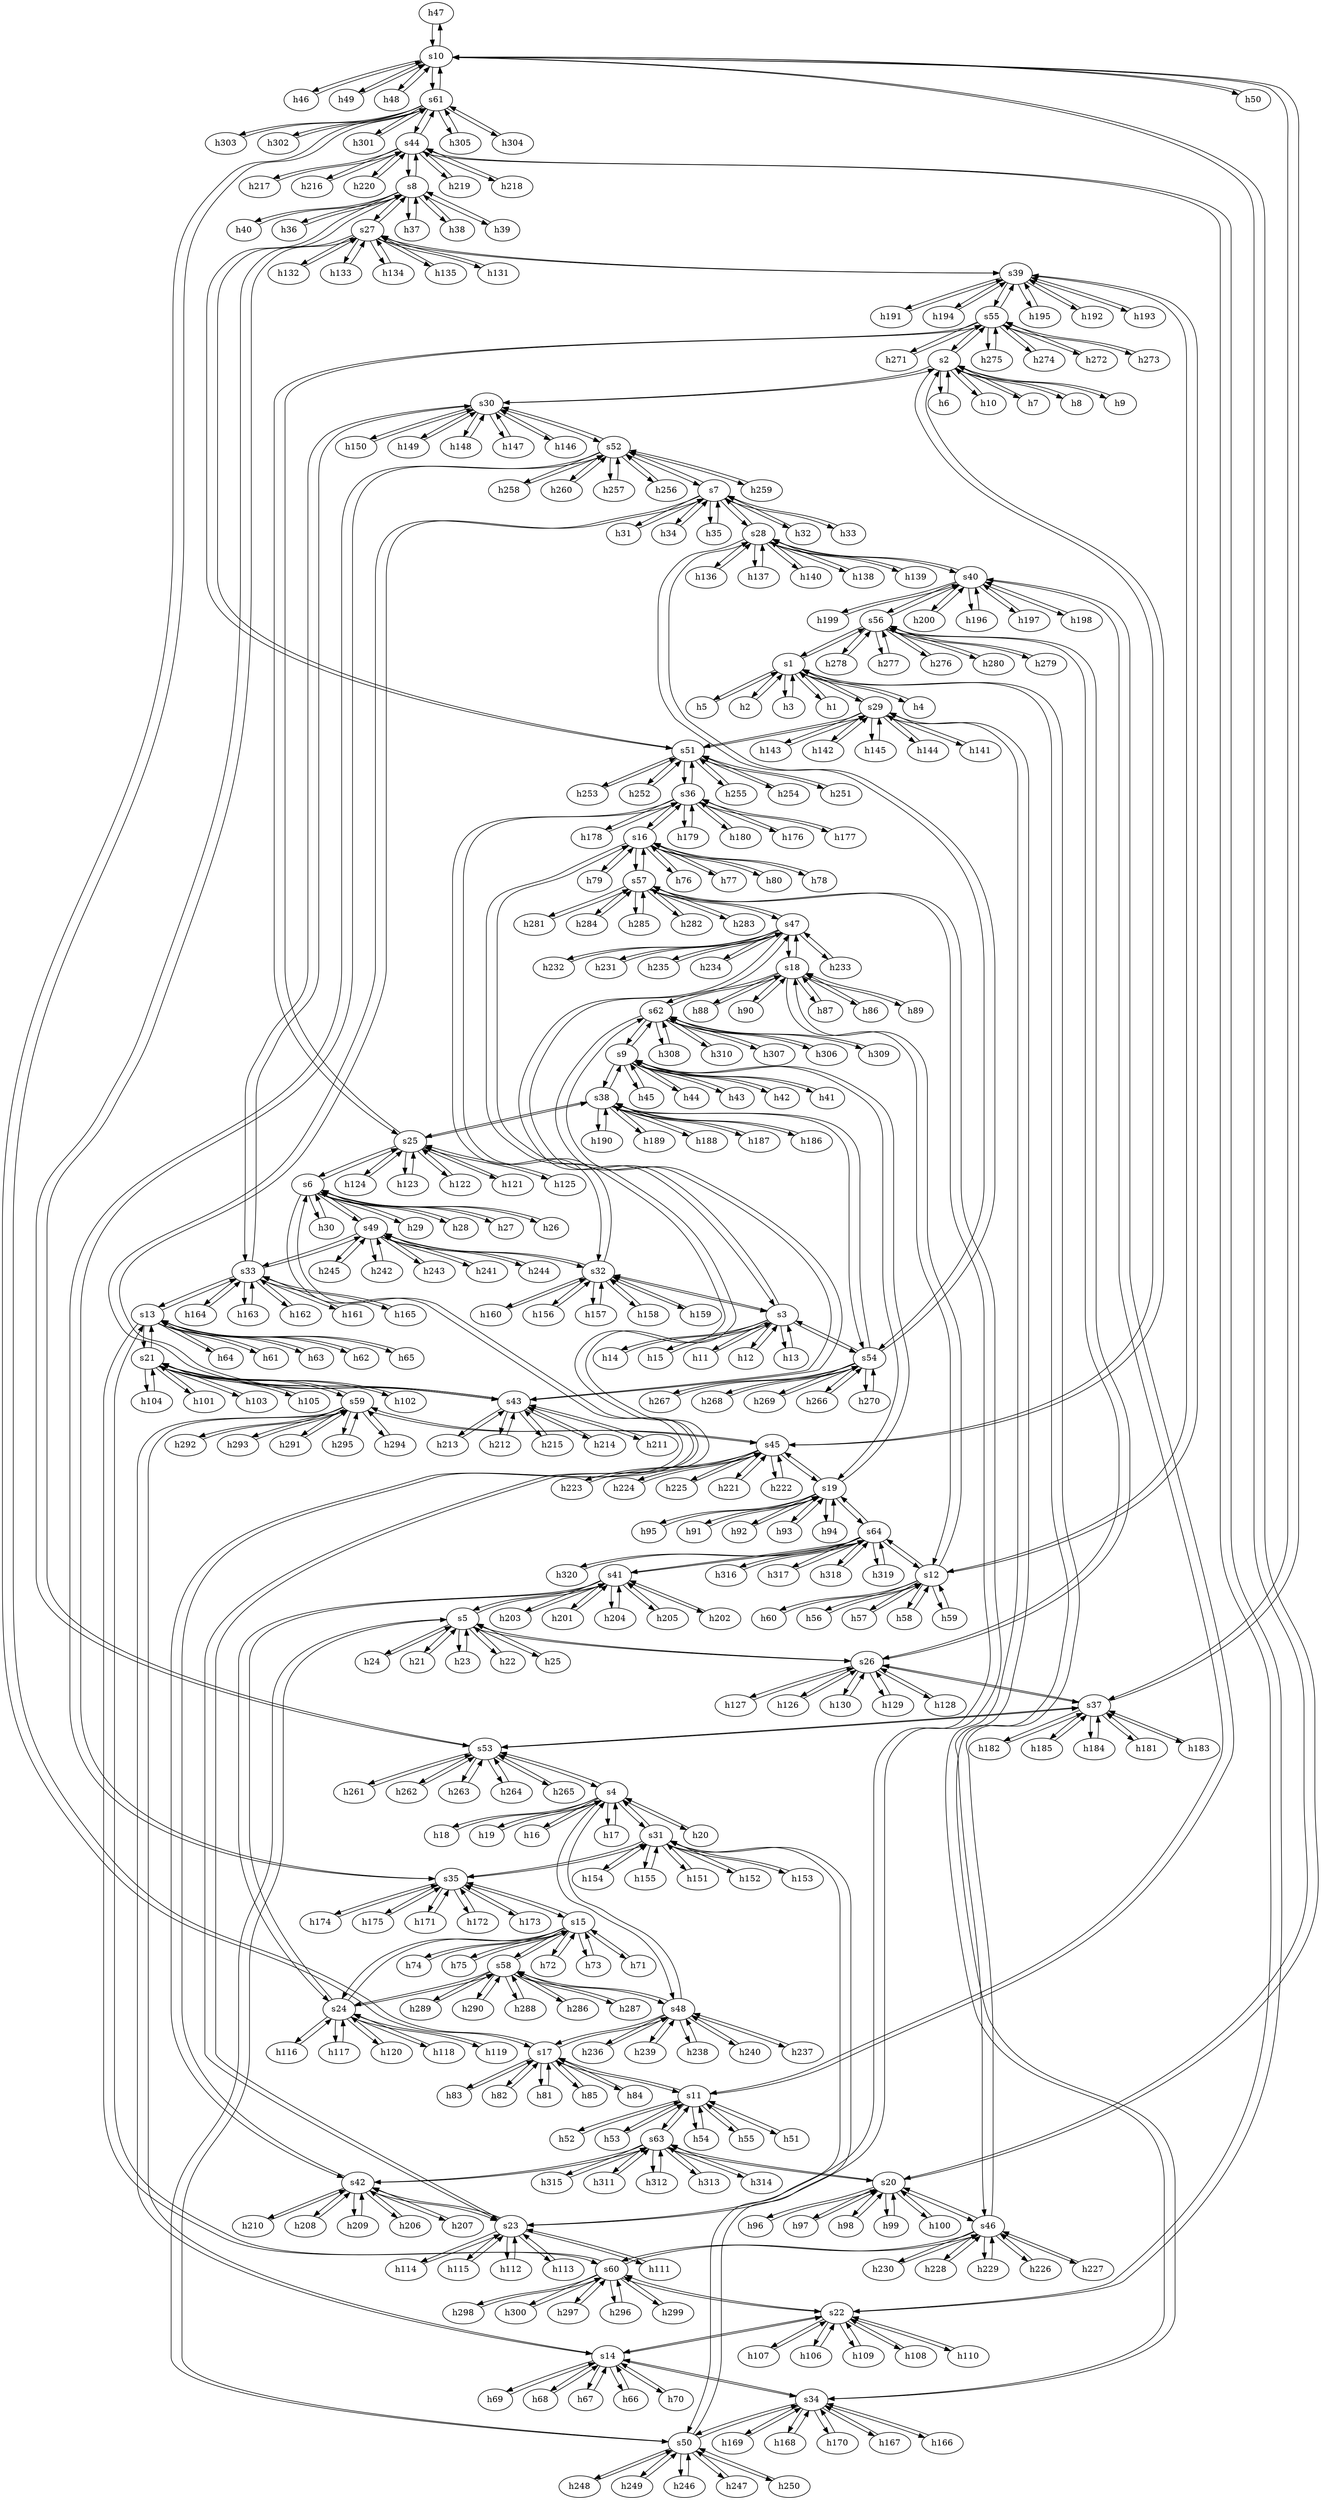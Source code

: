 strict digraph "random_regular_graph(3, 4)" {
	h47	 [ip="111.0.0.47",
		mac="0:0:0:0:0:2f",
		type=host];
	s10	 [id=10,
		type=switch];
	h47 -> s10	 [capacity="1Gbps",
		cost=1,
		dst_port=6,
		src_port=0];
	h46	 [ip="111.0.0.46",
		mac="0:0:0:0:0:2e",
		type=host];
	h46 -> s10	 [capacity="1Gbps",
		cost=1,
		dst_port=5,
		src_port=0];
	h45	 [ip="111.0.0.45",
		mac="0:0:0:0:0:2d",
		type=host];
	s9	 [id=9,
		type=switch];
	h45 -> s9	 [capacity="1Gbps",
		cost=1,
		dst_port=9,
		src_port=0];
	h44	 [ip="111.0.0.44",
		mac="0:0:0:0:0:2c",
		type=host];
	h44 -> s9	 [capacity="1Gbps",
		cost=1,
		dst_port=8,
		src_port=0];
	h43	 [ip="111.0.0.43",
		mac="0:0:0:0:0:2b",
		type=host];
	h43 -> s9	 [capacity="1Gbps",
		cost=1,
		dst_port=7,
		src_port=0];
	h42	 [ip="111.0.0.42",
		mac="0:0:0:0:0:2a",
		type=host];
	h42 -> s9	 [capacity="1Gbps",
		cost=1,
		dst_port=6,
		src_port=0];
	h41	 [ip="111.0.0.41",
		mac="0:0:0:0:0:29",
		type=host];
	h41 -> s9	 [capacity="1Gbps",
		cost=1,
		dst_port=5,
		src_port=0];
	h40	 [ip="111.0.0.40",
		mac="0:0:0:0:0:28",
		type=host];
	s8	 [id=8,
		type=switch];
	h40 -> s8	 [capacity="1Gbps",
		cost=1,
		dst_port=9,
		src_port=0];
	h49	 [ip="111.0.0.49",
		mac="0:0:0:0:0:31",
		type=host];
	h49 -> s10	 [capacity="1Gbps",
		cost=1,
		dst_port=8,
		src_port=0];
	h48	 [ip="111.0.0.48",
		mac="0:0:0:0:0:30",
		type=host];
	h48 -> s10	 [capacity="1Gbps",
		cost=1,
		dst_port=7,
		src_port=0];
	s57	 [id=57,
		type=switch];
	h284	 [ip="111.0.1.28",
		mac="0:0:0:0:1:1c",
		type=host];
	s57 -> h284	 [capacity="1Gbps",
		cost=1,
		dst_port=0,
		src_port=8];
	h285	 [ip="111.0.1.29",
		mac="0:0:0:0:1:1d",
		type=host];
	s57 -> h285	 [capacity="1Gbps",
		cost=1,
		dst_port=0,
		src_port=9];
	h282	 [ip="111.0.1.26",
		mac="0:0:0:0:1:1a",
		type=host];
	s57 -> h282	 [capacity="1Gbps",
		cost=1,
		dst_port=0,
		src_port=6];
	h283	 [ip="111.0.1.27",
		mac="0:0:0:0:1:1b",
		type=host];
	s57 -> h283	 [capacity="1Gbps",
		cost=1,
		dst_port=0,
		src_port=7];
	h281	 [ip="111.0.1.25",
		mac="0:0:0:0:1:19",
		type=host];
	s57 -> h281	 [capacity="1Gbps",
		cost=1,
		dst_port=0,
		src_port=5];
	s47	 [id=47,
		type=switch];
	s57 -> s47	 [capacity="1Gbps",
		cost=1,
		dst_port=1,
		src_port=1];
	s23	 [id=23,
		type=switch];
	s57 -> s23	 [capacity="1Gbps",
		cost=1,
		dst_port=0,
		src_port=0];
	s16	 [id=16,
		type=switch];
	s57 -> s16	 [capacity="1Gbps",
		cost=1,
		dst_port=0,
		src_port=2];
	s56	 [id=56,
		type=switch];
	h280	 [ip="111.0.1.24",
		mac="0:0:0:0:1:18",
		type=host];
	s56 -> h280	 [capacity="1Gbps",
		cost=1,
		dst_port=0,
		src_port=9];
	s1	 [id=1,
		type=switch];
	s56 -> s1	 [capacity="1Gbps",
		cost=1,
		dst_port=0,
		src_port=1];
	s40	 [id=40,
		type=switch];
	s56 -> s40	 [capacity="1Gbps",
		cost=1,
		dst_port=0,
		src_port=0];
	s26	 [id=26,
		type=switch];
	s56 -> s26	 [capacity="1Gbps",
		cost=1,
		dst_port=0,
		src_port=2];
	h279	 [ip="111.0.1.23",
		mac="0:0:0:0:1:17",
		type=host];
	s56 -> h279	 [capacity="1Gbps",
		cost=1,
		dst_port=0,
		src_port=8];
	h278	 [ip="111.0.1.22",
		mac="0:0:0:0:1:16",
		type=host];
	s56 -> h278	 [capacity="1Gbps",
		cost=1,
		dst_port=0,
		src_port=7];
	h277	 [ip="111.0.1.21",
		mac="0:0:0:0:1:15",
		type=host];
	s56 -> h277	 [capacity="1Gbps",
		cost=1,
		dst_port=0,
		src_port=6];
	h276	 [ip="111.0.1.20",
		mac="0:0:0:0:1:14",
		type=host];
	s56 -> h276	 [capacity="1Gbps",
		cost=1,
		dst_port=0,
		src_port=5];
	s55	 [id=55,
		type=switch];
	s2	 [id=2,
		type=switch];
	s55 -> s2	 [capacity="1Gbps",
		cost=1,
		dst_port=1,
		src_port=0];
	h273	 [ip="111.0.1.17",
		mac="0:0:0:0:1:11",
		type=host];
	s55 -> h273	 [capacity="1Gbps",
		cost=1,
		dst_port=0,
		src_port=7];
	s39	 [id=39,
		type=switch];
	s55 -> s39	 [capacity="1Gbps",
		cost=1,
		dst_port=1,
		src_port=1];
	h271	 [ip="111.0.1.15",
		mac="0:0:0:0:1:f",
		type=host];
	s55 -> h271	 [capacity="1Gbps",
		cost=1,
		dst_port=0,
		src_port=5];
	s25	 [id=25,
		type=switch];
	s55 -> s25	 [capacity="1Gbps",
		cost=1,
		dst_port=0,
		src_port=2];
	h275	 [ip="111.0.1.19",
		mac="0:0:0:0:1:13",
		type=host];
	s55 -> h275	 [capacity="1Gbps",
		cost=1,
		dst_port=0,
		src_port=9];
	h274	 [ip="111.0.1.18",
		mac="0:0:0:0:1:12",
		type=host];
	s55 -> h274	 [capacity="1Gbps",
		cost=1,
		dst_port=0,
		src_port=8];
	h272	 [ip="111.0.1.16",
		mac="0:0:0:0:1:10",
		type=host];
	s55 -> h272	 [capacity="1Gbps",
		cost=1,
		dst_port=0,
		src_port=6];
	s54	 [id=54,
		type=switch];
	s3	 [id=3,
		type=switch];
	s54 -> s3	 [capacity="1Gbps",
		cost=1,
		dst_port=0,
		src_port=0];
	h270	 [ip="111.0.1.14",
		mac="0:0:0:0:1:e",
		type=host];
	s54 -> h270	 [capacity="1Gbps",
		cost=1,
		dst_port=0,
		src_port=9];
	s38	 [id=38,
		type=switch];
	s54 -> s38	 [capacity="1Gbps",
		cost=1,
		dst_port=1,
		src_port=2];
	h267	 [ip="111.0.1.11",
		mac="0:0:0:0:1:b",
		type=host];
	s54 -> h267	 [capacity="1Gbps",
		cost=1,
		dst_port=0,
		src_port=6];
	h268	 [ip="111.0.1.12",
		mac="0:0:0:0:1:c",
		type=host];
	s54 -> h268	 [capacity="1Gbps",
		cost=1,
		dst_port=0,
		src_port=7];
	h269	 [ip="111.0.1.13",
		mac="0:0:0:0:1:d",
		type=host];
	s54 -> h269	 [capacity="1Gbps",
		cost=1,
		dst_port=0,
		src_port=8];
	h266	 [ip="111.0.1.10",
		mac="0:0:0:0:1:a",
		type=host];
	s54 -> h266	 [capacity="1Gbps",
		cost=1,
		dst_port=0,
		src_port=5];
	s28	 [id=28,
		type=switch];
	s54 -> s28	 [capacity="1Gbps",
		cost=1,
		dst_port=1,
		src_port=1];
	s53	 [id=53,
		type=switch];
	s4	 [id=4,
		type=switch];
	s53 -> s4	 [capacity="1Gbps",
		cost=1,
		dst_port=2,
		src_port=2];
	s37	 [id=37,
		type=switch];
	s53 -> s37	 [capacity="1Gbps",
		cost=1,
		dst_port=0,
		src_port=0];
	h264	 [ip="111.0.1.8",
		mac="0:0:0:0:1:8",
		type=host];
	s53 -> h264	 [capacity="1Gbps",
		cost=1,
		dst_port=0,
		src_port=8];
	h265	 [ip="111.0.1.9",
		mac="0:0:0:0:1:9",
		type=host];
	s53 -> h265	 [capacity="1Gbps",
		cost=1,
		dst_port=0,
		src_port=9];
	h261	 [ip="111.0.1.5",
		mac="0:0:0:0:1:5",
		type=host];
	s53 -> h261	 [capacity="1Gbps",
		cost=1,
		dst_port=0,
		src_port=5];
	h262	 [ip="111.0.1.6",
		mac="0:0:0:0:1:6",
		type=host];
	s53 -> h262	 [capacity="1Gbps",
		cost=1,
		dst_port=0,
		src_port=6];
	h263	 [ip="111.0.1.7",
		mac="0:0:0:0:1:7",
		type=host];
	s53 -> h263	 [capacity="1Gbps",
		cost=1,
		dst_port=0,
		src_port=7];
	s27	 [id=27,
		type=switch];
	s53 -> s27	 [capacity="1Gbps",
		cost=1,
		dst_port=0,
		src_port=1];
	s52	 [id=52,
		type=switch];
	s7	 [id=7,
		type=switch];
	s52 -> s7	 [capacity="1Gbps",
		cost=1,
		dst_port=1,
		src_port=1];
	s35	 [id=35,
		type=switch];
	s52 -> s35	 [capacity="1Gbps",
		cost=1,
		dst_port=1,
		src_port=0];
	s30	 [id=30,
		type=switch];
	s52 -> s30	 [capacity="1Gbps",
		cost=1,
		dst_port=1,
		src_port=2];
	h257	 [ip="111.0.1.1",
		mac="0:0:0:0:1:1",
		type=host];
	s52 -> h257	 [capacity="1Gbps",
		cost=1,
		dst_port=0,
		src_port=6];
	h256	 [ip="111.0.1.0",
		mac="0:0:0:0:1:0",
		type=host];
	s52 -> h256	 [capacity="1Gbps",
		cost=1,
		dst_port=0,
		src_port=5];
	h259	 [ip="111.0.1.3",
		mac="0:0:0:0:1:3",
		type=host];
	s52 -> h259	 [capacity="1Gbps",
		cost=1,
		dst_port=0,
		src_port=8];
	h258	 [ip="111.0.1.2",
		mac="0:0:0:0:1:2",
		type=host];
	s52 -> h258	 [capacity="1Gbps",
		cost=1,
		dst_port=0,
		src_port=7];
	h260	 [ip="111.0.1.4",
		mac="0:0:0:0:1:4",
		type=host];
	s52 -> h260	 [capacity="1Gbps",
		cost=1,
		dst_port=0,
		src_port=9];
	s51	 [id=51,
		type=switch];
	s51 -> s8	 [capacity="1Gbps",
		cost=1,
		dst_port=2,
		src_port=1];
	s36	 [id=36,
		type=switch];
	s51 -> s36	 [capacity="1Gbps",
		cost=1,
		dst_port=1,
		src_port=0];
	h255	 [ip="111.0.0.255",
		mac="0:0:0:0:0:ff",
		type=host];
	s51 -> h255	 [capacity="1Gbps",
		cost=1,
		dst_port=0,
		src_port=9];
	h254	 [ip="111.0.0.254",
		mac="0:0:0:0:0:fe",
		type=host];
	s51 -> h254	 [capacity="1Gbps",
		cost=1,
		dst_port=0,
		src_port=8];
	h251	 [ip="111.0.0.251",
		mac="0:0:0:0:0:fb",
		type=host];
	s51 -> h251	 [capacity="1Gbps",
		cost=1,
		dst_port=0,
		src_port=5];
	h253	 [ip="111.0.0.253",
		mac="0:0:0:0:0:fd",
		type=host];
	s51 -> h253	 [capacity="1Gbps",
		cost=1,
		dst_port=0,
		src_port=7];
	h252	 [ip="111.0.0.252",
		mac="0:0:0:0:0:fc",
		type=host];
	s51 -> h252	 [capacity="1Gbps",
		cost=1,
		dst_port=0,
		src_port=6];
	s29	 [id=29,
		type=switch];
	s51 -> s29	 [capacity="1Gbps",
		cost=1,
		dst_port=2,
		src_port=2];
	s50	 [id=50,
		type=switch];
	h248	 [ip="111.0.0.248",
		mac="0:0:0:0:0:f8",
		type=host];
	s50 -> h248	 [capacity="1Gbps",
		cost=1,
		dst_port=0,
		src_port=7];
	h249	 [ip="111.0.0.249",
		mac="0:0:0:0:0:f9",
		type=host];
	s50 -> h249	 [capacity="1Gbps",
		cost=1,
		dst_port=0,
		src_port=8];
	h246	 [ip="111.0.0.246",
		mac="0:0:0:0:0:f6",
		type=host];
	s50 -> h246	 [capacity="1Gbps",
		cost=1,
		dst_port=0,
		src_port=5];
	h247	 [ip="111.0.0.247",
		mac="0:0:0:0:0:f7",
		type=host];
	s50 -> h247	 [capacity="1Gbps",
		cost=1,
		dst_port=0,
		src_port=6];
	s5	 [id=5,
		type=switch];
	s50 -> s5	 [capacity="1Gbps",
		cost=1,
		dst_port=2,
		src_port=2];
	s34	 [id=34,
		type=switch];
	s50 -> s34	 [capacity="1Gbps",
		cost=1,
		dst_port=0,
		src_port=0];
	s31	 [id=31,
		type=switch];
	s50 -> s31	 [capacity="1Gbps",
		cost=1,
		dst_port=1,
		src_port=1];
	h250	 [ip="111.0.0.250",
		mac="0:0:0:0:0:fa",
		type=host];
	s50 -> h250	 [capacity="1Gbps",
		cost=1,
		dst_port=0,
		src_port=9];
	s59	 [id=59,
		type=switch];
	h293	 [ip="111.0.1.37",
		mac="0:0:0:0:1:25",
		type=host];
	s59 -> h293	 [capacity="1Gbps",
		cost=1,
		dst_port=0,
		src_port=7];
	s45	 [id=45,
		type=switch];
	s59 -> s45	 [capacity="1Gbps",
		cost=1,
		dst_port=2,
		src_port=0];
	h291	 [ip="111.0.1.35",
		mac="0:0:0:0:1:23",
		type=host];
	s59 -> h291	 [capacity="1Gbps",
		cost=1,
		dst_port=0,
		src_port=5];
	h295	 [ip="111.0.1.39",
		mac="0:0:0:0:1:27",
		type=host];
	s59 -> h295	 [capacity="1Gbps",
		cost=1,
		dst_port=0,
		src_port=9];
	h294	 [ip="111.0.1.38",
		mac="0:0:0:0:1:26",
		type=host];
	s59 -> h294	 [capacity="1Gbps",
		cost=1,
		dst_port=0,
		src_port=8];
	s21	 [id=21,
		type=switch];
	s59 -> s21	 [capacity="1Gbps",
		cost=1,
		dst_port=1,
		src_port=1];
	s14	 [id=14,
		type=switch];
	s59 -> s14	 [capacity="1Gbps",
		cost=1,
		dst_port=2,
		src_port=2];
	h292	 [ip="111.0.1.36",
		mac="0:0:0:0:1:24",
		type=host];
	s59 -> h292	 [capacity="1Gbps",
		cost=1,
		dst_port=0,
		src_port=6];
	s58	 [id=58,
		type=switch];
	h286	 [ip="111.0.1.30",
		mac="0:0:0:0:1:1e",
		type=host];
	s58 -> h286	 [capacity="1Gbps",
		cost=1,
		dst_port=0,
		src_port=5];
	h287	 [ip="111.0.1.31",
		mac="0:0:0:0:1:1f",
		type=host];
	s58 -> h287	 [capacity="1Gbps",
		cost=1,
		dst_port=0,
		src_port=6];
	h289	 [ip="111.0.1.33",
		mac="0:0:0:0:1:21",
		type=host];
	s58 -> h289	 [capacity="1Gbps",
		cost=1,
		dst_port=0,
		src_port=8];
	s48	 [id=48,
		type=switch];
	s58 -> s48	 [capacity="1Gbps",
		cost=1,
		dst_port=0,
		src_port=0];
	h290	 [ip="111.0.1.34",
		mac="0:0:0:0:1:22",
		type=host];
	s58 -> h290	 [capacity="1Gbps",
		cost=1,
		dst_port=0,
		src_port=9];
	h288	 [ip="111.0.1.32",
		mac="0:0:0:0:1:20",
		type=host];
	s58 -> h288	 [capacity="1Gbps",
		cost=1,
		dst_port=0,
		src_port=7];
	s24	 [id=24,
		type=switch];
	s58 -> s24	 [capacity="1Gbps",
		cost=1,
		dst_port=2,
		src_port=2];
	s15	 [id=15,
		type=switch];
	s58 -> s15	 [capacity="1Gbps",
		cost=1,
		dst_port=2,
		src_port=1];
	h286 -> s58	 [capacity="1Gbps",
		cost=1,
		dst_port=5,
		src_port=0];
	h287 -> s58	 [capacity="1Gbps",
		cost=1,
		dst_port=6,
		src_port=0];
	h284 -> s57	 [capacity="1Gbps",
		cost=1,
		dst_port=8,
		src_port=0];
	h285 -> s57	 [capacity="1Gbps",
		cost=1,
		dst_port=9,
		src_port=0];
	h282 -> s57	 [capacity="1Gbps",
		cost=1,
		dst_port=6,
		src_port=0];
	h283 -> s57	 [capacity="1Gbps",
		cost=1,
		dst_port=7,
		src_port=0];
	h129	 [ip="111.0.0.129",
		mac="0:0:0:0:0:81",
		type=host];
	h129 -> s26	 [capacity="1Gbps",
		cost=1,
		dst_port=8,
		src_port=0];
	h128	 [ip="111.0.0.128",
		mac="0:0:0:0:0:80",
		type=host];
	h128 -> s26	 [capacity="1Gbps",
		cost=1,
		dst_port=7,
		src_port=0];
	h127	 [ip="111.0.0.127",
		mac="0:0:0:0:0:7f",
		type=host];
	h127 -> s26	 [capacity="1Gbps",
		cost=1,
		dst_port=6,
		src_port=0];
	h126	 [ip="111.0.0.126",
		mac="0:0:0:0:0:7e",
		type=host];
	h126 -> s26	 [capacity="1Gbps",
		cost=1,
		dst_port=5,
		src_port=0];
	h125	 [ip="111.0.0.125",
		mac="0:0:0:0:0:7d",
		type=host];
	h125 -> s25	 [capacity="1Gbps",
		cost=1,
		dst_port=9,
		src_port=0];
	h124	 [ip="111.0.0.124",
		mac="0:0:0:0:0:7c",
		type=host];
	h124 -> s25	 [capacity="1Gbps",
		cost=1,
		dst_port=8,
		src_port=0];
	h123	 [ip="111.0.0.123",
		mac="0:0:0:0:0:7b",
		type=host];
	h123 -> s25	 [capacity="1Gbps",
		cost=1,
		dst_port=7,
		src_port=0];
	h122	 [ip="111.0.0.122",
		mac="0:0:0:0:0:7a",
		type=host];
	h122 -> s25	 [capacity="1Gbps",
		cost=1,
		dst_port=6,
		src_port=0];
	h121	 [ip="111.0.0.121",
		mac="0:0:0:0:0:79",
		type=host];
	h121 -> s25	 [capacity="1Gbps",
		cost=1,
		dst_port=5,
		src_port=0];
	h120	 [ip="111.0.0.120",
		mac="0:0:0:0:0:78",
		type=host];
	h120 -> s24	 [capacity="1Gbps",
		cost=1,
		dst_port=9,
		src_port=0];
	h233	 [ip="111.0.0.233",
		mac="0:0:0:0:0:e9",
		type=host];
	h233 -> s47	 [capacity="1Gbps",
		cost=1,
		dst_port=7,
		src_port=0];
	h232	 [ip="111.0.0.232",
		mac="0:0:0:0:0:e8",
		type=host];
	h232 -> s47	 [capacity="1Gbps",
		cost=1,
		dst_port=6,
		src_port=0];
	h231	 [ip="111.0.0.231",
		mac="0:0:0:0:0:e7",
		type=host];
	h231 -> s47	 [capacity="1Gbps",
		cost=1,
		dst_port=5,
		src_port=0];
	h230	 [ip="111.0.0.230",
		mac="0:0:0:0:0:e6",
		type=host];
	s46	 [id=46,
		type=switch];
	h230 -> s46	 [capacity="1Gbps",
		cost=1,
		dst_port=9,
		src_port=0];
	h237	 [ip="111.0.0.237",
		mac="0:0:0:0:0:ed",
		type=host];
	h237 -> s48	 [capacity="1Gbps",
		cost=1,
		dst_port=6,
		src_port=0];
	h236	 [ip="111.0.0.236",
		mac="0:0:0:0:0:ec",
		type=host];
	h236 -> s48	 [capacity="1Gbps",
		cost=1,
		dst_port=5,
		src_port=0];
	h235	 [ip="111.0.0.235",
		mac="0:0:0:0:0:eb",
		type=host];
	h235 -> s47	 [capacity="1Gbps",
		cost=1,
		dst_port=9,
		src_port=0];
	h234	 [ip="111.0.0.234",
		mac="0:0:0:0:0:ea",
		type=host];
	h234 -> s47	 [capacity="1Gbps",
		cost=1,
		dst_port=8,
		src_port=0];
	h239	 [ip="111.0.0.239",
		mac="0:0:0:0:0:ef",
		type=host];
	h239 -> s48	 [capacity="1Gbps",
		cost=1,
		dst_port=8,
		src_port=0];
	h238	 [ip="111.0.0.238",
		mac="0:0:0:0:0:ee",
		type=host];
	h238 -> s48	 [capacity="1Gbps",
		cost=1,
		dst_port=7,
		src_port=0];
	h192	 [ip="111.0.0.192",
		mac="0:0:0:0:0:c0",
		type=host];
	h192 -> s39	 [capacity="1Gbps",
		cost=1,
		dst_port=6,
		src_port=0];
	h193	 [ip="111.0.0.193",
		mac="0:0:0:0:0:c1",
		type=host];
	h193 -> s39	 [capacity="1Gbps",
		cost=1,
		dst_port=7,
		src_port=0];
	h190	 [ip="111.0.0.190",
		mac="0:0:0:0:0:be",
		type=host];
	h190 -> s38	 [capacity="1Gbps",
		cost=1,
		dst_port=9,
		src_port=0];
	h191	 [ip="111.0.0.191",
		mac="0:0:0:0:0:bf",
		type=host];
	h191 -> s39	 [capacity="1Gbps",
		cost=1,
		dst_port=5,
		src_port=0];
	h196	 [ip="111.0.0.196",
		mac="0:0:0:0:0:c4",
		type=host];
	h196 -> s40	 [capacity="1Gbps",
		cost=1,
		dst_port=5,
		src_port=0];
	h197	 [ip="111.0.0.197",
		mac="0:0:0:0:0:c5",
		type=host];
	h197 -> s40	 [capacity="1Gbps",
		cost=1,
		dst_port=6,
		src_port=0];
	h194	 [ip="111.0.0.194",
		mac="0:0:0:0:0:c2",
		type=host];
	h194 -> s39	 [capacity="1Gbps",
		cost=1,
		dst_port=8,
		src_port=0];
	h195	 [ip="111.0.0.195",
		mac="0:0:0:0:0:c3",
		type=host];
	h195 -> s39	 [capacity="1Gbps",
		cost=1,
		dst_port=9,
		src_port=0];
	h198	 [ip="111.0.0.198",
		mac="0:0:0:0:0:c6",
		type=host];
	h198 -> s40	 [capacity="1Gbps",
		cost=1,
		dst_port=7,
		src_port=0];
	h199	 [ip="111.0.0.199",
		mac="0:0:0:0:0:c7",
		type=host];
	h199 -> s40	 [capacity="1Gbps",
		cost=1,
		dst_port=8,
		src_port=0];
	h293 -> s59	 [capacity="1Gbps",
		cost=1,
		dst_port=7,
		src_port=0];
	h248 -> s50	 [capacity="1Gbps",
		cost=1,
		dst_port=7,
		src_port=0];
	h249 -> s50	 [capacity="1Gbps",
		cost=1,
		dst_port=8,
		src_port=0];
	h242	 [ip="111.0.0.242",
		mac="0:0:0:0:0:f2",
		type=host];
	s49	 [id=49,
		type=switch];
	h242 -> s49	 [capacity="1Gbps",
		cost=1,
		dst_port=6,
		src_port=0];
	h243	 [ip="111.0.0.243",
		mac="0:0:0:0:0:f3",
		type=host];
	h243 -> s49	 [capacity="1Gbps",
		cost=1,
		dst_port=7,
		src_port=0];
	h240	 [ip="111.0.0.240",
		mac="0:0:0:0:0:f0",
		type=host];
	h240 -> s48	 [capacity="1Gbps",
		cost=1,
		dst_port=9,
		src_port=0];
	h241	 [ip="111.0.0.241",
		mac="0:0:0:0:0:f1",
		type=host];
	h241 -> s49	 [capacity="1Gbps",
		cost=1,
		dst_port=5,
		src_port=0];
	h246 -> s50	 [capacity="1Gbps",
		cost=1,
		dst_port=5,
		src_port=0];
	h247 -> s50	 [capacity="1Gbps",
		cost=1,
		dst_port=6,
		src_port=0];
	h244	 [ip="111.0.0.244",
		mac="0:0:0:0:0:f4",
		type=host];
	h244 -> s49	 [capacity="1Gbps",
		cost=1,
		dst_port=8,
		src_port=0];
	h245	 [ip="111.0.0.245",
		mac="0:0:0:0:0:f5",
		type=host];
	h245 -> s49	 [capacity="1Gbps",
		cost=1,
		dst_port=9,
		src_port=0];
	h18	 [ip="111.0.0.18",
		mac="0:0:0:0:0:12",
		type=host];
	h18 -> s4	 [capacity="1Gbps",
		cost=1,
		dst_port=7,
		src_port=0];
	h19	 [ip="111.0.0.19",
		mac="0:0:0:0:0:13",
		type=host];
	h19 -> s4	 [capacity="1Gbps",
		cost=1,
		dst_port=8,
		src_port=0];
	h10	 [ip="111.0.0.10",
		mac="0:0:0:0:0:a",
		type=host];
	h10 -> s2	 [capacity="1Gbps",
		cost=1,
		dst_port=9,
		src_port=0];
	h11	 [ip="111.0.0.11",
		mac="0:0:0:0:0:b",
		type=host];
	h11 -> s3	 [capacity="1Gbps",
		cost=1,
		dst_port=5,
		src_port=0];
	h12	 [ip="111.0.0.12",
		mac="0:0:0:0:0:c",
		type=host];
	h12 -> s3	 [capacity="1Gbps",
		cost=1,
		dst_port=6,
		src_port=0];
	h13	 [ip="111.0.0.13",
		mac="0:0:0:0:0:d",
		type=host];
	h13 -> s3	 [capacity="1Gbps",
		cost=1,
		dst_port=7,
		src_port=0];
	h14	 [ip="111.0.0.14",
		mac="0:0:0:0:0:e",
		type=host];
	h14 -> s3	 [capacity="1Gbps",
		cost=1,
		dst_port=8,
		src_port=0];
	h15	 [ip="111.0.0.15",
		mac="0:0:0:0:0:f",
		type=host];
	h15 -> s3	 [capacity="1Gbps",
		cost=1,
		dst_port=9,
		src_port=0];
	h16	 [ip="111.0.0.16",
		mac="0:0:0:0:0:10",
		type=host];
	h16 -> s4	 [capacity="1Gbps",
		cost=1,
		dst_port=5,
		src_port=0];
	h17	 [ip="111.0.0.17",
		mac="0:0:0:0:0:11",
		type=host];
	h17 -> s4	 [capacity="1Gbps",
		cost=1,
		dst_port=6,
		src_port=0];
	s9 -> h45	 [capacity="1Gbps",
		cost=1,
		dst_port=0,
		src_port=9];
	s9 -> h44	 [capacity="1Gbps",
		cost=1,
		dst_port=0,
		src_port=8];
	s9 -> h43	 [capacity="1Gbps",
		cost=1,
		dst_port=0,
		src_port=7];
	s9 -> h42	 [capacity="1Gbps",
		cost=1,
		dst_port=0,
		src_port=6];
	s9 -> h41	 [capacity="1Gbps",
		cost=1,
		dst_port=0,
		src_port=5];
	s9 -> s38	 [capacity="1Gbps",
		cost=1,
		dst_port=0,
		src_port=2];
	s19	 [id=19,
		type=switch];
	s9 -> s19	 [capacity="1Gbps",
		cost=1,
		dst_port=1,
		src_port=0];
	s62	 [id=62,
		type=switch];
	s9 -> s62	 [capacity="1Gbps",
		cost=1,
		dst_port=0,
		src_port=1];
	s8 -> h40	 [capacity="1Gbps",
		cost=1,
		dst_port=0,
		src_port=9];
	s8 -> s51	 [capacity="1Gbps",
		cost=1,
		dst_port=1,
		src_port=2];
	s44	 [id=44,
		type=switch];
	s8 -> s44	 [capacity="1Gbps",
		cost=1,
		dst_port=1,
		src_port=0];
	h36	 [ip="111.0.0.36",
		mac="0:0:0:0:0:24",
		type=host];
	s8 -> h36	 [capacity="1Gbps",
		cost=1,
		dst_port=0,
		src_port=5];
	h37	 [ip="111.0.0.37",
		mac="0:0:0:0:0:25",
		type=host];
	s8 -> h37	 [capacity="1Gbps",
		cost=1,
		dst_port=0,
		src_port=6];
	h38	 [ip="111.0.0.38",
		mac="0:0:0:0:0:26",
		type=host];
	s8 -> h38	 [capacity="1Gbps",
		cost=1,
		dst_port=0,
		src_port=7];
	h39	 [ip="111.0.0.39",
		mac="0:0:0:0:0:27",
		type=host];
	s8 -> h39	 [capacity="1Gbps",
		cost=1,
		dst_port=0,
		src_port=8];
	s8 -> s27	 [capacity="1Gbps",
		cost=1,
		dst_port=1,
		src_port=1];
	h280 -> s56	 [capacity="1Gbps",
		cost=1,
		dst_port=9,
		src_port=0];
	s3 -> s54	 [capacity="1Gbps",
		cost=1,
		dst_port=0,
		src_port=1];
	s3 -> h11	 [capacity="1Gbps",
		cost=1,
		dst_port=0,
		src_port=5];
	s3 -> h12	 [capacity="1Gbps",
		cost=1,
		dst_port=0,
		src_port=6];
	s3 -> h13	 [capacity="1Gbps",
		cost=1,
		dst_port=0,
		src_port=7];
	s3 -> h14	 [capacity="1Gbps",
		cost=1,
		dst_port=0,
		src_port=8];
	s3 -> h15	 [capacity="1Gbps",
		cost=1,
		dst_port=0,
		src_port=9];
	s3 -> s47	 [capacity="1Gbps",
		cost=1,
		dst_port=0,
		src_port=0];
	s32	 [id=32,
		type=switch];
	s3 -> s32	 [capacity="1Gbps",
		cost=1,
		dst_port=0,
		src_port=2];
	s2 -> s55	 [capacity="1Gbps",
		cost=1,
		dst_port=0,
		src_port=1];
	s2 -> h10	 [capacity="1Gbps",
		cost=1,
		dst_port=0,
		src_port=9];
	h7	 [ip="111.0.0.7",
		mac="0:0:0:0:0:7",
		type=host];
	s2 -> h7	 [capacity="1Gbps",
		cost=1,
		dst_port=0,
		src_port=6];
	s2 -> s45	 [capacity="1Gbps",
		cost=1,
		dst_port=0,
		src_port=0];
	s2 -> s30	 [capacity="1Gbps",
		cost=1,
		dst_port=0,
		src_port=2];
	h8	 [ip="111.0.0.8",
		mac="0:0:0:0:0:8",
		type=host];
	s2 -> h8	 [capacity="1Gbps",
		cost=1,
		dst_port=0,
		src_port=7];
	h9	 [ip="111.0.0.9",
		mac="0:0:0:0:0:9",
		type=host];
	s2 -> h9	 [capacity="1Gbps",
		cost=1,
		dst_port=0,
		src_port=8];
	h6	 [ip="111.0.0.6",
		mac="0:0:0:0:0:6",
		type=host];
	s2 -> h6	 [capacity="1Gbps",
		cost=1,
		dst_port=0,
		src_port=5];
	s1 -> s56	 [capacity="1Gbps",
		cost=1,
		dst_port=1,
		src_port=0];
	h2	 [ip="111.0.0.2",
		mac="0:0:0:0:0:2",
		type=host];
	s1 -> h2	 [capacity="1Gbps",
		cost=1,
		dst_port=0,
		src_port=6];
	h3	 [ip="111.0.0.3",
		mac="0:0:0:0:0:3",
		type=host];
	s1 -> h3	 [capacity="1Gbps",
		cost=1,
		dst_port=0,
		src_port=7];
	h1	 [ip="111.0.0.1",
		mac="0:0:0:0:0:1",
		type=host];
	s1 -> h1	 [capacity="1Gbps",
		cost=1,
		dst_port=0,
		src_port=5];
	s1 -> s46	 [capacity="1Gbps",
		cost=1,
		dst_port=0,
		src_port=1];
	s1 -> s29	 [capacity="1Gbps",
		cost=1,
		dst_port=1,
		src_port=2];
	h4	 [ip="111.0.0.4",
		mac="0:0:0:0:0:4",
		type=host];
	s1 -> h4	 [capacity="1Gbps",
		cost=1,
		dst_port=0,
		src_port=8];
	h5	 [ip="111.0.0.5",
		mac="0:0:0:0:0:5",
		type=host];
	s1 -> h5	 [capacity="1Gbps",
		cost=1,
		dst_port=0,
		src_port=9];
	h281 -> s57	 [capacity="1Gbps",
		cost=1,
		dst_port=5,
		src_port=0];
	s7 -> s52	 [capacity="1Gbps",
		cost=1,
		dst_port=1,
		src_port=1];
	s43	 [id=43,
		type=switch];
	s7 -> s43	 [capacity="1Gbps",
		cost=1,
		dst_port=2,
		src_port=2];
	h32	 [ip="111.0.0.32",
		mac="0:0:0:0:0:20",
		type=host];
	s7 -> h32	 [capacity="1Gbps",
		cost=1,
		dst_port=0,
		src_port=6];
	h33	 [ip="111.0.0.33",
		mac="0:0:0:0:0:21",
		type=host];
	s7 -> h33	 [capacity="1Gbps",
		cost=1,
		dst_port=0,
		src_port=7];
	h31	 [ip="111.0.0.31",
		mac="0:0:0:0:0:1f",
		type=host];
	s7 -> h31	 [capacity="1Gbps",
		cost=1,
		dst_port=0,
		src_port=5];
	h34	 [ip="111.0.0.34",
		mac="0:0:0:0:0:22",
		type=host];
	s7 -> h34	 [capacity="1Gbps",
		cost=1,
		dst_port=0,
		src_port=8];
	h35	 [ip="111.0.0.35",
		mac="0:0:0:0:0:23",
		type=host];
	s7 -> h35	 [capacity="1Gbps",
		cost=1,
		dst_port=0,
		src_port=9];
	s7 -> s28	 [capacity="1Gbps",
		cost=1,
		dst_port=2,
		src_port=0];
	s6	 [id=6,
		type=switch];
	s42	 [id=42,
		type=switch];
	s6 -> s42	 [capacity="1Gbps",
		cost=1,
		dst_port=1,
		src_port=1];
	s6 -> s49	 [capacity="1Gbps",
		cost=1,
		dst_port=0,
		src_port=0];
	h29	 [ip="111.0.0.29",
		mac="0:0:0:0:0:1d",
		type=host];
	s6 -> h29	 [capacity="1Gbps",
		cost=1,
		dst_port=0,
		src_port=8];
	h28	 [ip="111.0.0.28",
		mac="0:0:0:0:0:1c",
		type=host];
	s6 -> h28	 [capacity="1Gbps",
		cost=1,
		dst_port=0,
		src_port=7];
	h27	 [ip="111.0.0.27",
		mac="0:0:0:0:0:1b",
		type=host];
	s6 -> h27	 [capacity="1Gbps",
		cost=1,
		dst_port=0,
		src_port=6];
	h26	 [ip="111.0.0.26",
		mac="0:0:0:0:0:1a",
		type=host];
	s6 -> h26	 [capacity="1Gbps",
		cost=1,
		dst_port=0,
		src_port=5];
	h30	 [ip="111.0.0.30",
		mac="0:0:0:0:0:1e",
		type=host];
	s6 -> h30	 [capacity="1Gbps",
		cost=1,
		dst_port=0,
		src_port=9];
	s6 -> s25	 [capacity="1Gbps",
		cost=1,
		dst_port=1,
		src_port=2];
	s5 -> s50	 [capacity="1Gbps",
		cost=1,
		dst_port=2,
		src_port=2];
	s41	 [id=41,
		type=switch];
	s5 -> s41	 [capacity="1Gbps",
		cost=1,
		dst_port=2,
		src_port=1];
	h25	 [ip="111.0.0.25",
		mac="0:0:0:0:0:19",
		type=host];
	s5 -> h25	 [capacity="1Gbps",
		cost=1,
		dst_port=0,
		src_port=9];
	h24	 [ip="111.0.0.24",
		mac="0:0:0:0:0:18",
		type=host];
	s5 -> h24	 [capacity="1Gbps",
		cost=1,
		dst_port=0,
		src_port=8];
	h21	 [ip="111.0.0.21",
		mac="0:0:0:0:0:15",
		type=host];
	s5 -> h21	 [capacity="1Gbps",
		cost=1,
		dst_port=0,
		src_port=5];
	h23	 [ip="111.0.0.23",
		mac="0:0:0:0:0:17",
		type=host];
	s5 -> h23	 [capacity="1Gbps",
		cost=1,
		dst_port=0,
		src_port=7];
	h22	 [ip="111.0.0.22",
		mac="0:0:0:0:0:16",
		type=host];
	s5 -> h22	 [capacity="1Gbps",
		cost=1,
		dst_port=0,
		src_port=6];
	s5 -> s26	 [capacity="1Gbps",
		cost=1,
		dst_port=2,
		src_port=0];
	s4 -> s53	 [capacity="1Gbps",
		cost=1,
		dst_port=2,
		src_port=1];
	s4 -> h18	 [capacity="1Gbps",
		cost=1,
		dst_port=0,
		src_port=7];
	s4 -> h19	 [capacity="1Gbps",
		cost=1,
		dst_port=0,
		src_port=8];
	s4 -> h16	 [capacity="1Gbps",
		cost=1,
		dst_port=0,
		src_port=5];
	s4 -> h17	 [capacity="1Gbps",
		cost=1,
		dst_port=0,
		src_port=6];
	s4 -> s48	 [capacity="1Gbps",
		cost=1,
		dst_port=2,
		src_port=2];
	s4 -> s31	 [capacity="1Gbps",
		cost=1,
		dst_port=2,
		src_port=0];
	h20	 [ip="111.0.0.20",
		mac="0:0:0:0:0:14",
		type=host];
	s4 -> h20	 [capacity="1Gbps",
		cost=1,
		dst_port=0,
		src_port=9];
	h163	 [ip="111.0.0.163",
		mac="0:0:0:0:0:a3",
		type=host];
	s33	 [id=33,
		type=switch];
	h163 -> s33	 [capacity="1Gbps",
		cost=1,
		dst_port=7,
		src_port=0];
	h162	 [ip="111.0.0.162",
		mac="0:0:0:0:0:a2",
		type=host];
	h162 -> s33	 [capacity="1Gbps",
		cost=1,
		dst_port=6,
		src_port=0];
	h161	 [ip="111.0.0.161",
		mac="0:0:0:0:0:a1",
		type=host];
	h161 -> s33	 [capacity="1Gbps",
		cost=1,
		dst_port=5,
		src_port=0];
	h160	 [ip="111.0.0.160",
		mac="0:0:0:0:0:a0",
		type=host];
	h160 -> s32	 [capacity="1Gbps",
		cost=1,
		dst_port=9,
		src_port=0];
	h167	 [ip="111.0.0.167",
		mac="0:0:0:0:0:a7",
		type=host];
	h167 -> s34	 [capacity="1Gbps",
		cost=1,
		dst_port=6,
		src_port=0];
	h166	 [ip="111.0.0.166",
		mac="0:0:0:0:0:a6",
		type=host];
	h166 -> s34	 [capacity="1Gbps",
		cost=1,
		dst_port=5,
		src_port=0];
	h165	 [ip="111.0.0.165",
		mac="0:0:0:0:0:a5",
		type=host];
	h165 -> s33	 [capacity="1Gbps",
		cost=1,
		dst_port=9,
		src_port=0];
	h164	 [ip="111.0.0.164",
		mac="0:0:0:0:0:a4",
		type=host];
	h164 -> s33	 [capacity="1Gbps",
		cost=1,
		dst_port=8,
		src_port=0];
	h169	 [ip="111.0.0.169",
		mac="0:0:0:0:0:a9",
		type=host];
	h169 -> s34	 [capacity="1Gbps",
		cost=1,
		dst_port=8,
		src_port=0];
	h168	 [ip="111.0.0.168",
		mac="0:0:0:0:0:a8",
		type=host];
	h168 -> s34	 [capacity="1Gbps",
		cost=1,
		dst_port=7,
		src_port=0];
	h96	 [ip="111.0.0.96",
		mac="0:0:0:0:0:60",
		type=host];
	s20	 [id=20,
		type=switch];
	h96 -> s20	 [capacity="1Gbps",
		cost=1,
		dst_port=5,
		src_port=0];
	h289 -> s58	 [capacity="1Gbps",
		cost=1,
		dst_port=8,
		src_port=0];
	h2 -> s1	 [capacity="1Gbps",
		cost=1,
		dst_port=6,
		src_port=0];
	h3 -> s1	 [capacity="1Gbps",
		cost=1,
		dst_port=7,
		src_port=0];
	h1 -> s1	 [capacity="1Gbps",
		cost=1,
		dst_port=5,
		src_port=0];
	h273 -> s55	 [capacity="1Gbps",
		cost=1,
		dst_port=7,
		src_port=0];
	h7 -> s2	 [capacity="1Gbps",
		cost=1,
		dst_port=6,
		src_port=0];
	h54	 [ip="111.0.0.54",
		mac="0:0:0:0:0:36",
		type=host];
	s11	 [id=11,
		type=switch];
	h54 -> s11	 [capacity="1Gbps",
		cost=1,
		dst_port=8,
		src_port=0];
	h55	 [ip="111.0.0.55",
		mac="0:0:0:0:0:37",
		type=host];
	h55 -> s11	 [capacity="1Gbps",
		cost=1,
		dst_port=9,
		src_port=0];
	h56	 [ip="111.0.0.56",
		mac="0:0:0:0:0:38",
		type=host];
	s12	 [id=12,
		type=switch];
	h56 -> s12	 [capacity="1Gbps",
		cost=1,
		dst_port=5,
		src_port=0];
	h57	 [ip="111.0.0.57",
		mac="0:0:0:0:0:39",
		type=host];
	h57 -> s12	 [capacity="1Gbps",
		cost=1,
		dst_port=6,
		src_port=0];
	h50	 [ip="111.0.0.50",
		mac="0:0:0:0:0:32",
		type=host];
	h50 -> s10	 [capacity="1Gbps",
		cost=1,
		dst_port=9,
		src_port=0];
	h51	 [ip="111.0.0.51",
		mac="0:0:0:0:0:33",
		type=host];
	h51 -> s11	 [capacity="1Gbps",
		cost=1,
		dst_port=5,
		src_port=0];
	h52	 [ip="111.0.0.52",
		mac="0:0:0:0:0:34",
		type=host];
	h52 -> s11	 [capacity="1Gbps",
		cost=1,
		dst_port=6,
		src_port=0];
	h53	 [ip="111.0.0.53",
		mac="0:0:0:0:0:35",
		type=host];
	h53 -> s11	 [capacity="1Gbps",
		cost=1,
		dst_port=7,
		src_port=0];
	h270 -> s54	 [capacity="1Gbps",
		cost=1,
		dst_port=9,
		src_port=0];
	h58	 [ip="111.0.0.58",
		mac="0:0:0:0:0:3a",
		type=host];
	h58 -> s12	 [capacity="1Gbps",
		cost=1,
		dst_port=7,
		src_port=0];
	h59	 [ip="111.0.0.59",
		mac="0:0:0:0:0:3b",
		type=host];
	h59 -> s12	 [capacity="1Gbps",
		cost=1,
		dst_port=8,
		src_port=0];
	s44 -> s8	 [capacity="1Gbps",
		cost=1,
		dst_port=0,
		src_port=1];
	h219	 [ip="111.0.0.219",
		mac="0:0:0:0:0:db",
		type=host];
	s44 -> h219	 [capacity="1Gbps",
		cost=1,
		dst_port=0,
		src_port=8];
	h218	 [ip="111.0.0.218",
		mac="0:0:0:0:0:da",
		type=host];
	s44 -> h218	 [capacity="1Gbps",
		cost=1,
		dst_port=0,
		src_port=7];
	h217	 [ip="111.0.0.217",
		mac="0:0:0:0:0:d9",
		type=host];
	s44 -> h217	 [capacity="1Gbps",
		cost=1,
		dst_port=0,
		src_port=6];
	h216	 [ip="111.0.0.216",
		mac="0:0:0:0:0:d8",
		type=host];
	s44 -> h216	 [capacity="1Gbps",
		cost=1,
		dst_port=0,
		src_port=5];
	h220	 [ip="111.0.0.220",
		mac="0:0:0:0:0:dc",
		type=host];
	s44 -> h220	 [capacity="1Gbps",
		cost=1,
		dst_port=0,
		src_port=9];
	s22	 [id=22,
		type=switch];
	s44 -> s22	 [capacity="1Gbps",
		cost=1,
		dst_port=0,
		src_port=0];
	s61	 [id=61,
		type=switch];
	s44 -> s61	 [capacity="1Gbps",
		cost=1,
		dst_port=0,
		src_port=2];
	s45 -> s59	 [capacity="1Gbps",
		cost=1,
		dst_port=0,
		src_port=2];
	s45 -> s2	 [capacity="1Gbps",
		cost=1,
		dst_port=0,
		src_port=0];
	h221	 [ip="111.0.0.221",
		mac="0:0:0:0:0:dd",
		type=host];
	s45 -> h221	 [capacity="1Gbps",
		cost=1,
		dst_port=0,
		src_port=5];
	h222	 [ip="111.0.0.222",
		mac="0:0:0:0:0:de",
		type=host];
	s45 -> h222	 [capacity="1Gbps",
		cost=1,
		dst_port=0,
		src_port=6];
	h223	 [ip="111.0.0.223",
		mac="0:0:0:0:0:df",
		type=host];
	s45 -> h223	 [capacity="1Gbps",
		cost=1,
		dst_port=0,
		src_port=7];
	h224	 [ip="111.0.0.224",
		mac="0:0:0:0:0:e0",
		type=host];
	s45 -> h224	 [capacity="1Gbps",
		cost=1,
		dst_port=0,
		src_port=8];
	h225	 [ip="111.0.0.225",
		mac="0:0:0:0:0:e1",
		type=host];
	s45 -> h225	 [capacity="1Gbps",
		cost=1,
		dst_port=0,
		src_port=9];
	s45 -> s19	 [capacity="1Gbps",
		cost=1,
		dst_port=0,
		src_port=1];
	s46 -> h230	 [capacity="1Gbps",
		cost=1,
		dst_port=0,
		src_port=9];
	s46 -> s1	 [capacity="1Gbps",
		cost=1,
		dst_port=1,
		src_port=0];
	h228	 [ip="111.0.0.228",
		mac="0:0:0:0:0:e4",
		type=host];
	s46 -> h228	 [capacity="1Gbps",
		cost=1,
		dst_port=0,
		src_port=7];
	h229	 [ip="111.0.0.229",
		mac="0:0:0:0:0:e5",
		type=host];
	s46 -> h229	 [capacity="1Gbps",
		cost=1,
		dst_port=0,
		src_port=8];
	s46 -> s20	 [capacity="1Gbps",
		cost=1,
		dst_port=0,
		src_port=1];
	h226	 [ip="111.0.0.226",
		mac="0:0:0:0:0:e2",
		type=host];
	s46 -> h226	 [capacity="1Gbps",
		cost=1,
		dst_port=0,
		src_port=5];
	h227	 [ip="111.0.0.227",
		mac="0:0:0:0:0:e3",
		type=host];
	s46 -> h227	 [capacity="1Gbps",
		cost=1,
		dst_port=0,
		src_port=6];
	s60	 [id=60,
		type=switch];
	s46 -> s60	 [capacity="1Gbps",
		cost=1,
		dst_port=2,
		src_port=2];
	s47 -> s57	 [capacity="1Gbps",
		cost=1,
		dst_port=1,
		src_port=0];
	s47 -> h233	 [capacity="1Gbps",
		cost=1,
		dst_port=0,
		src_port=7];
	s47 -> h232	 [capacity="1Gbps",
		cost=1,
		dst_port=0,
		src_port=6];
	s47 -> h231	 [capacity="1Gbps",
		cost=1,
		dst_port=0,
		src_port=5];
	s47 -> h235	 [capacity="1Gbps",
		cost=1,
		dst_port=0,
		src_port=9];
	s47 -> h234	 [capacity="1Gbps",
		cost=1,
		dst_port=0,
		src_port=8];
	s47 -> s3	 [capacity="1Gbps",
		cost=1,
		dst_port=1,
		src_port=1];
	s18	 [id=18,
		type=switch];
	s47 -> s18	 [capacity="1Gbps",
		cost=1,
		dst_port=1,
		src_port=2];
	s40 -> s56	 [capacity="1Gbps",
		cost=1,
		dst_port=0,
		src_port=0];
	s40 -> h196	 [capacity="1Gbps",
		cost=1,
		dst_port=0,
		src_port=5];
	s40 -> h197	 [capacity="1Gbps",
		cost=1,
		dst_port=0,
		src_port=6];
	s40 -> h198	 [capacity="1Gbps",
		cost=1,
		dst_port=0,
		src_port=7];
	s40 -> h199	 [capacity="1Gbps",
		cost=1,
		dst_port=0,
		src_port=8];
	h200	 [ip="111.0.0.200",
		mac="0:0:0:0:0:c8",
		type=host];
	s40 -> h200	 [capacity="1Gbps",
		cost=1,
		dst_port=0,
		src_port=9];
	s40 -> s28	 [capacity="1Gbps",
		cost=1,
		dst_port=0,
		src_port=2];
	s40 -> s11	 [capacity="1Gbps",
		cost=1,
		dst_port=0,
		src_port=1];
	s41 -> s5	 [capacity="1Gbps",
		cost=1,
		dst_port=1,
		src_port=1];
	h204	 [ip="111.0.0.204",
		mac="0:0:0:0:0:cc",
		type=host];
	s41 -> h204	 [capacity="1Gbps",
		cost=1,
		dst_port=0,
		src_port=8];
	h205	 [ip="111.0.0.205",
		mac="0:0:0:0:0:cd",
		type=host];
	s41 -> h205	 [capacity="1Gbps",
		cost=1,
		dst_port=0,
		src_port=9];
	h202	 [ip="111.0.0.202",
		mac="0:0:0:0:0:ca",
		type=host];
	s41 -> h202	 [capacity="1Gbps",
		cost=1,
		dst_port=0,
		src_port=6];
	h203	 [ip="111.0.0.203",
		mac="0:0:0:0:0:cb",
		type=host];
	s41 -> h203	 [capacity="1Gbps",
		cost=1,
		dst_port=0,
		src_port=7];
	h201	 [ip="111.0.0.201",
		mac="0:0:0:0:0:c9",
		type=host];
	s41 -> h201	 [capacity="1Gbps",
		cost=1,
		dst_port=0,
		src_port=5];
	s41 -> s24	 [capacity="1Gbps",
		cost=1,
		dst_port=0,
		src_port=2];
	s64	 [id=64,
		type=switch];
	s41 -> s64	 [capacity="1Gbps",
		cost=1,
		dst_port=2,
		src_port=0];
	s42 -> s6	 [capacity="1Gbps",
		cost=1,
		dst_port=1,
		src_port=1];
	h208	 [ip="111.0.0.208",
		mac="0:0:0:0:0:d0",
		type=host];
	s42 -> h208	 [capacity="1Gbps",
		cost=1,
		dst_port=0,
		src_port=7];
	h209	 [ip="111.0.0.209",
		mac="0:0:0:0:0:d1",
		type=host];
	s42 -> h209	 [capacity="1Gbps",
		cost=1,
		dst_port=0,
		src_port=8];
	h206	 [ip="111.0.0.206",
		mac="0:0:0:0:0:ce",
		type=host];
	s42 -> h206	 [capacity="1Gbps",
		cost=1,
		dst_port=0,
		src_port=5];
	h207	 [ip="111.0.0.207",
		mac="0:0:0:0:0:cf",
		type=host];
	s42 -> h207	 [capacity="1Gbps",
		cost=1,
		dst_port=0,
		src_port=6];
	h210	 [ip="111.0.0.210",
		mac="0:0:0:0:0:d2",
		type=host];
	s42 -> h210	 [capacity="1Gbps",
		cost=1,
		dst_port=0,
		src_port=9];
	s42 -> s23	 [capacity="1Gbps",
		cost=1,
		dst_port=2,
		src_port=0];
	s63	 [id=63,
		type=switch];
	s42 -> s63	 [capacity="1Gbps",
		cost=1,
		dst_port=2,
		src_port=2];
	s43 -> s7	 [capacity="1Gbps",
		cost=1,
		dst_port=2,
		src_port=0];
	h211	 [ip="111.0.0.211",
		mac="0:0:0:0:0:d3",
		type=host];
	s43 -> h211	 [capacity="1Gbps",
		cost=1,
		dst_port=0,
		src_port=5];
	h213	 [ip="111.0.0.213",
		mac="0:0:0:0:0:d5",
		type=host];
	s43 -> h213	 [capacity="1Gbps",
		cost=1,
		dst_port=0,
		src_port=7];
	h212	 [ip="111.0.0.212",
		mac="0:0:0:0:0:d4",
		type=host];
	s43 -> h212	 [capacity="1Gbps",
		cost=1,
		dst_port=0,
		src_port=6];
	h215	 [ip="111.0.0.215",
		mac="0:0:0:0:0:d7",
		type=host];
	s43 -> h215	 [capacity="1Gbps",
		cost=1,
		dst_port=0,
		src_port=9];
	h214	 [ip="111.0.0.214",
		mac="0:0:0:0:0:d6",
		type=host];
	s43 -> h214	 [capacity="1Gbps",
		cost=1,
		dst_port=0,
		src_port=8];
	s43 -> s21	 [capacity="1Gbps",
		cost=1,
		dst_port=2,
		src_port=1];
	s43 -> s62	 [capacity="1Gbps",
		cost=1,
		dst_port=2,
		src_port=2];
	s48 -> s58	 [capacity="1Gbps",
		cost=1,
		dst_port=0,
		src_port=2];
	s48 -> h237	 [capacity="1Gbps",
		cost=1,
		dst_port=0,
		src_port=6];
	s48 -> h236	 [capacity="1Gbps",
		cost=1,
		dst_port=0,
		src_port=5];
	s48 -> h239	 [capacity="1Gbps",
		cost=1,
		dst_port=0,
		src_port=8];
	s48 -> h238	 [capacity="1Gbps",
		cost=1,
		dst_port=0,
		src_port=7];
	s48 -> h240	 [capacity="1Gbps",
		cost=1,
		dst_port=0,
		src_port=9];
	s48 -> s4	 [capacity="1Gbps",
		cost=1,
		dst_port=0,
		src_port=0];
	s17	 [id=17,
		type=switch];
	s48 -> s17	 [capacity="1Gbps",
		cost=1,
		dst_port=1,
		src_port=1];
	s49 -> h242	 [capacity="1Gbps",
		cost=1,
		dst_port=0,
		src_port=6];
	s49 -> h243	 [capacity="1Gbps",
		cost=1,
		dst_port=0,
		src_port=7];
	s49 -> h241	 [capacity="1Gbps",
		cost=1,
		dst_port=0,
		src_port=5];
	s49 -> h244	 [capacity="1Gbps",
		cost=1,
		dst_port=0,
		src_port=8];
	s49 -> h245	 [capacity="1Gbps",
		cost=1,
		dst_port=0,
		src_port=9];
	s49 -> s6	 [capacity="1Gbps",
		cost=1,
		dst_port=0,
		src_port=0];
	s49 -> s33	 [capacity="1Gbps",
		cost=1,
		dst_port=2,
		src_port=1];
	s49 -> s32	 [capacity="1Gbps",
		cost=1,
		dst_port=2,
		src_port=2];
	h291 -> s59	 [capacity="1Gbps",
		cost=1,
		dst_port=5,
		src_port=0];
	h290 -> s58	 [capacity="1Gbps",
		cost=1,
		dst_port=9,
		src_port=0];
	h118	 [ip="111.0.0.118",
		mac="0:0:0:0:0:76",
		type=host];
	h118 -> s24	 [capacity="1Gbps",
		cost=1,
		dst_port=7,
		src_port=0];
	h119	 [ip="111.0.0.119",
		mac="0:0:0:0:0:77",
		type=host];
	h119 -> s24	 [capacity="1Gbps",
		cost=1,
		dst_port=8,
		src_port=0];
	h295 -> s59	 [capacity="1Gbps",
		cost=1,
		dst_port=9,
		src_port=0];
	h294 -> s59	 [capacity="1Gbps",
		cost=1,
		dst_port=8,
		src_port=0];
	h297	 [ip="111.0.1.41",
		mac="0:0:0:0:1:29",
		type=host];
	h297 -> s60	 [capacity="1Gbps",
		cost=1,
		dst_port=6,
		src_port=0];
	h296	 [ip="111.0.1.40",
		mac="0:0:0:0:1:28",
		type=host];
	h296 -> s60	 [capacity="1Gbps",
		cost=1,
		dst_port=5,
		src_port=0];
	h112	 [ip="111.0.0.112",
		mac="0:0:0:0:0:70",
		type=host];
	h112 -> s23	 [capacity="1Gbps",
		cost=1,
		dst_port=6,
		src_port=0];
	h113	 [ip="111.0.0.113",
		mac="0:0:0:0:0:71",
		type=host];
	h113 -> s23	 [capacity="1Gbps",
		cost=1,
		dst_port=7,
		src_port=0];
	h110	 [ip="111.0.0.110",
		mac="0:0:0:0:0:6e",
		type=host];
	h110 -> s22	 [capacity="1Gbps",
		cost=1,
		dst_port=9,
		src_port=0];
	h111	 [ip="111.0.0.111",
		mac="0:0:0:0:0:6f",
		type=host];
	h111 -> s23	 [capacity="1Gbps",
		cost=1,
		dst_port=5,
		src_port=0];
	h116	 [ip="111.0.0.116",
		mac="0:0:0:0:0:74",
		type=host];
	h116 -> s24	 [capacity="1Gbps",
		cost=1,
		dst_port=5,
		src_port=0];
	h117	 [ip="111.0.0.117",
		mac="0:0:0:0:0:75",
		type=host];
	h117 -> s24	 [capacity="1Gbps",
		cost=1,
		dst_port=6,
		src_port=0];
	h114	 [ip="111.0.0.114",
		mac="0:0:0:0:0:72",
		type=host];
	h114 -> s23	 [capacity="1Gbps",
		cost=1,
		dst_port=8,
		src_port=0];
	h115	 [ip="111.0.0.115",
		mac="0:0:0:0:0:73",
		type=host];
	h115 -> s23	 [capacity="1Gbps",
		cost=1,
		dst_port=9,
		src_port=0];
	h208 -> s42	 [capacity="1Gbps",
		cost=1,
		dst_port=7,
		src_port=0];
	h209 -> s42	 [capacity="1Gbps",
		cost=1,
		dst_port=8,
		src_port=0];
	h206 -> s42	 [capacity="1Gbps",
		cost=1,
		dst_port=5,
		src_port=0];
	h207 -> s42	 [capacity="1Gbps",
		cost=1,
		dst_port=6,
		src_port=0];
	h204 -> s41	 [capacity="1Gbps",
		cost=1,
		dst_port=8,
		src_port=0];
	h205 -> s41	 [capacity="1Gbps",
		cost=1,
		dst_port=9,
		src_port=0];
	h202 -> s41	 [capacity="1Gbps",
		cost=1,
		dst_port=6,
		src_port=0];
	h203 -> s41	 [capacity="1Gbps",
		cost=1,
		dst_port=7,
		src_port=0];
	h200 -> s40	 [capacity="1Gbps",
		cost=1,
		dst_port=9,
		src_port=0];
	h201 -> s41	 [capacity="1Gbps",
		cost=1,
		dst_port=5,
		src_port=0];
	h189	 [ip="111.0.0.189",
		mac="0:0:0:0:0:bd",
		type=host];
	h189 -> s38	 [capacity="1Gbps",
		cost=1,
		dst_port=8,
		src_port=0];
	h188	 [ip="111.0.0.188",
		mac="0:0:0:0:0:bc",
		type=host];
	h188 -> s38	 [capacity="1Gbps",
		cost=1,
		dst_port=7,
		src_port=0];
	h185	 [ip="111.0.0.185",
		mac="0:0:0:0:0:b9",
		type=host];
	h185 -> s37	 [capacity="1Gbps",
		cost=1,
		dst_port=9,
		src_port=0];
	h184	 [ip="111.0.0.184",
		mac="0:0:0:0:0:b8",
		type=host];
	h184 -> s37	 [capacity="1Gbps",
		cost=1,
		dst_port=8,
		src_port=0];
	h187	 [ip="111.0.0.187",
		mac="0:0:0:0:0:bb",
		type=host];
	h187 -> s38	 [capacity="1Gbps",
		cost=1,
		dst_port=6,
		src_port=0];
	h186	 [ip="111.0.0.186",
		mac="0:0:0:0:0:ba",
		type=host];
	h186 -> s38	 [capacity="1Gbps",
		cost=1,
		dst_port=5,
		src_port=0];
	h181	 [ip="111.0.0.181",
		mac="0:0:0:0:0:b5",
		type=host];
	h181 -> s37	 [capacity="1Gbps",
		cost=1,
		dst_port=5,
		src_port=0];
	h180	 [ip="111.0.0.180",
		mac="0:0:0:0:0:b4",
		type=host];
	h180 -> s36	 [capacity="1Gbps",
		cost=1,
		dst_port=9,
		src_port=0];
	h183	 [ip="111.0.0.183",
		mac="0:0:0:0:0:b7",
		type=host];
	h183 -> s37	 [capacity="1Gbps",
		cost=1,
		dst_port=7,
		src_port=0];
	h182	 [ip="111.0.0.182",
		mac="0:0:0:0:0:b6",
		type=host];
	h182 -> s37	 [capacity="1Gbps",
		cost=1,
		dst_port=6,
		src_port=0];
	s39 -> s55	 [capacity="1Gbps",
		cost=1,
		dst_port=1,
		src_port=1];
	s39 -> h192	 [capacity="1Gbps",
		cost=1,
		dst_port=0,
		src_port=6];
	s39 -> h193	 [capacity="1Gbps",
		cost=1,
		dst_port=0,
		src_port=7];
	s39 -> h191	 [capacity="1Gbps",
		cost=1,
		dst_port=0,
		src_port=5];
	s39 -> h194	 [capacity="1Gbps",
		cost=1,
		dst_port=0,
		src_port=8];
	s39 -> h195	 [capacity="1Gbps",
		cost=1,
		dst_port=0,
		src_port=9];
	s39 -> s27	 [capacity="1Gbps",
		cost=1,
		dst_port=2,
		src_port=2];
	s39 -> s12	 [capacity="1Gbps",
		cost=1,
		dst_port=2,
		src_port=0];
	s38 -> s54	 [capacity="1Gbps",
		cost=1,
		dst_port=2,
		src_port=1];
	s38 -> h190	 [capacity="1Gbps",
		cost=1,
		dst_port=0,
		src_port=9];
	s38 -> s9	 [capacity="1Gbps",
		cost=1,
		dst_port=2,
		src_port=0];
	s38 -> h189	 [capacity="1Gbps",
		cost=1,
		dst_port=0,
		src_port=8];
	s38 -> h188	 [capacity="1Gbps",
		cost=1,
		dst_port=0,
		src_port=7];
	s38 -> h187	 [capacity="1Gbps",
		cost=1,
		dst_port=0,
		src_port=6];
	s38 -> h186	 [capacity="1Gbps",
		cost=1,
		dst_port=0,
		src_port=5];
	s38 -> s25	 [capacity="1Gbps",
		cost=1,
		dst_port=2,
		src_port=2];
	s35 -> s52	 [capacity="1Gbps",
		cost=1,
		dst_port=0,
		src_port=1];
	s35 -> s31	 [capacity="1Gbps",
		cost=1,
		dst_port=0,
		src_port=0];
	s35 -> s15	 [capacity="1Gbps",
		cost=1,
		dst_port=0,
		src_port=2];
	h171	 [ip="111.0.0.171",
		mac="0:0:0:0:0:ab",
		type=host];
	s35 -> h171	 [capacity="1Gbps",
		cost=1,
		dst_port=0,
		src_port=5];
	h172	 [ip="111.0.0.172",
		mac="0:0:0:0:0:ac",
		type=host];
	s35 -> h172	 [capacity="1Gbps",
		cost=1,
		dst_port=0,
		src_port=6];
	h173	 [ip="111.0.0.173",
		mac="0:0:0:0:0:ad",
		type=host];
	s35 -> h173	 [capacity="1Gbps",
		cost=1,
		dst_port=0,
		src_port=7];
	h174	 [ip="111.0.0.174",
		mac="0:0:0:0:0:ae",
		type=host];
	s35 -> h174	 [capacity="1Gbps",
		cost=1,
		dst_port=0,
		src_port=8];
	h175	 [ip="111.0.0.175",
		mac="0:0:0:0:0:af",
		type=host];
	s35 -> h175	 [capacity="1Gbps",
		cost=1,
		dst_port=0,
		src_port=9];
	s34 -> s50	 [capacity="1Gbps",
		cost=1,
		dst_port=0,
		src_port=2];
	s34 -> h167	 [capacity="1Gbps",
		cost=1,
		dst_port=0,
		src_port=6];
	s34 -> h166	 [capacity="1Gbps",
		cost=1,
		dst_port=0,
		src_port=5];
	s34 -> h169	 [capacity="1Gbps",
		cost=1,
		dst_port=0,
		src_port=8];
	s34 -> h168	 [capacity="1Gbps",
		cost=1,
		dst_port=0,
		src_port=7];
	s34 -> s29	 [capacity="1Gbps",
		cost=1,
		dst_port=0,
		src_port=0];
	s34 -> s14	 [capacity="1Gbps",
		cost=1,
		dst_port=1,
		src_port=1];
	h170	 [ip="111.0.0.170",
		mac="0:0:0:0:0:aa",
		type=host];
	s34 -> h170	 [capacity="1Gbps",
		cost=1,
		dst_port=0,
		src_port=9];
	s37 -> s53	 [capacity="1Gbps",
		cost=1,
		dst_port=0,
		src_port=2];
	s37 -> h185	 [capacity="1Gbps",
		cost=1,
		dst_port=0,
		src_port=9];
	s37 -> h184	 [capacity="1Gbps",
		cost=1,
		dst_port=0,
		src_port=8];
	s37 -> h181	 [capacity="1Gbps",
		cost=1,
		dst_port=0,
		src_port=5];
	s37 -> h183	 [capacity="1Gbps",
		cost=1,
		dst_port=0,
		src_port=7];
	s37 -> h182	 [capacity="1Gbps",
		cost=1,
		dst_port=0,
		src_port=6];
	s37 -> s26	 [capacity="1Gbps",
		cost=1,
		dst_port=1,
		src_port=0];
	s37 -> s10	 [capacity="1Gbps",
		cost=1,
		dst_port=1,
		src_port=1];
	s36 -> s51	 [capacity="1Gbps",
		cost=1,
		dst_port=0,
		src_port=1];
	s36 -> h180	 [capacity="1Gbps",
		cost=1,
		dst_port=0,
		src_port=9];
	s36 -> s32	 [capacity="1Gbps",
		cost=1,
		dst_port=1,
		src_port=2];
	s36 -> s16	 [capacity="1Gbps",
		cost=1,
		dst_port=2,
		src_port=0];
	h176	 [ip="111.0.0.176",
		mac="0:0:0:0:0:b0",
		type=host];
	s36 -> h176	 [capacity="1Gbps",
		cost=1,
		dst_port=0,
		src_port=5];
	h177	 [ip="111.0.0.177",
		mac="0:0:0:0:0:b1",
		type=host];
	s36 -> h177	 [capacity="1Gbps",
		cost=1,
		dst_port=0,
		src_port=6];
	h178	 [ip="111.0.0.178",
		mac="0:0:0:0:0:b2",
		type=host];
	s36 -> h178	 [capacity="1Gbps",
		cost=1,
		dst_port=0,
		src_port=7];
	h179	 [ip="111.0.0.179",
		mac="0:0:0:0:0:b3",
		type=host];
	s36 -> h179	 [capacity="1Gbps",
		cost=1,
		dst_port=0,
		src_port=8];
	s31 -> s50	 [capacity="1Gbps",
		cost=1,
		dst_port=1,
		src_port=2];
	s31 -> s4	 [capacity="1Gbps",
		cost=1,
		dst_port=1,
		src_port=1];
	s31 -> s35	 [capacity="1Gbps",
		cost=1,
		dst_port=0,
		src_port=0];
	h154	 [ip="111.0.0.154",
		mac="0:0:0:0:0:9a",
		type=host];
	s31 -> h154	 [capacity="1Gbps",
		cost=1,
		dst_port=0,
		src_port=8];
	h155	 [ip="111.0.0.155",
		mac="0:0:0:0:0:9b",
		type=host];
	s31 -> h155	 [capacity="1Gbps",
		cost=1,
		dst_port=0,
		src_port=9];
	h151	 [ip="111.0.0.151",
		mac="0:0:0:0:0:97",
		type=host];
	s31 -> h151	 [capacity="1Gbps",
		cost=1,
		dst_port=0,
		src_port=5];
	h152	 [ip="111.0.0.152",
		mac="0:0:0:0:0:98",
		type=host];
	s31 -> h152	 [capacity="1Gbps",
		cost=1,
		dst_port=0,
		src_port=6];
	h153	 [ip="111.0.0.153",
		mac="0:0:0:0:0:99",
		type=host];
	s31 -> h153	 [capacity="1Gbps",
		cost=1,
		dst_port=0,
		src_port=7];
	s30 -> s52	 [capacity="1Gbps",
		cost=1,
		dst_port=2,
		src_port=1];
	s30 -> s2	 [capacity="1Gbps",
		cost=1,
		dst_port=2,
		src_port=0];
	s30 -> s33	 [capacity="1Gbps",
		cost=1,
		dst_port=1,
		src_port=2];
	h150	 [ip="111.0.0.150",
		mac="0:0:0:0:0:96",
		type=host];
	s30 -> h150	 [capacity="1Gbps",
		cost=1,
		dst_port=0,
		src_port=9];
	h149	 [ip="111.0.0.149",
		mac="0:0:0:0:0:95",
		type=host];
	s30 -> h149	 [capacity="1Gbps",
		cost=1,
		dst_port=0,
		src_port=8];
	h148	 [ip="111.0.0.148",
		mac="0:0:0:0:0:94",
		type=host];
	s30 -> h148	 [capacity="1Gbps",
		cost=1,
		dst_port=0,
		src_port=7];
	h147	 [ip="111.0.0.147",
		mac="0:0:0:0:0:93",
		type=host];
	s30 -> h147	 [capacity="1Gbps",
		cost=1,
		dst_port=0,
		src_port=6];
	h146	 [ip="111.0.0.146",
		mac="0:0:0:0:0:92",
		type=host];
	s30 -> h146	 [capacity="1Gbps",
		cost=1,
		dst_port=0,
		src_port=5];
	s33 -> h163	 [capacity="1Gbps",
		cost=1,
		dst_port=0,
		src_port=7];
	s33 -> h162	 [capacity="1Gbps",
		cost=1,
		dst_port=0,
		src_port=6];
	s33 -> h161	 [capacity="1Gbps",
		cost=1,
		dst_port=0,
		src_port=5];
	s33 -> h165	 [capacity="1Gbps",
		cost=1,
		dst_port=0,
		src_port=9];
	s33 -> h164	 [capacity="1Gbps",
		cost=1,
		dst_port=0,
		src_port=8];
	s33 -> s49	 [capacity="1Gbps",
		cost=1,
		dst_port=1,
		src_port=1];
	s33 -> s30	 [capacity="1Gbps",
		cost=1,
		dst_port=2,
		src_port=2];
	s13	 [id=13,
		type=switch];
	s33 -> s13	 [capacity="1Gbps",
		cost=1,
		dst_port=2,
		src_port=0];
	s32 -> s3	 [capacity="1Gbps",
		cost=1,
		dst_port=2,
		src_port=0];
	s32 -> h160	 [capacity="1Gbps",
		cost=1,
		dst_port=0,
		src_port=9];
	s32 -> s49	 [capacity="1Gbps",
		cost=1,
		dst_port=2,
		src_port=2];
	s32 -> s36	 [capacity="1Gbps",
		cost=1,
		dst_port=2,
		src_port=1];
	h156	 [ip="111.0.0.156",
		mac="0:0:0:0:0:9c",
		type=host];
	s32 -> h156	 [capacity="1Gbps",
		cost=1,
		dst_port=0,
		src_port=5];
	h157	 [ip="111.0.0.157",
		mac="0:0:0:0:0:9d",
		type=host];
	s32 -> h157	 [capacity="1Gbps",
		cost=1,
		dst_port=0,
		src_port=6];
	h158	 [ip="111.0.0.158",
		mac="0:0:0:0:0:9e",
		type=host];
	s32 -> h158	 [capacity="1Gbps",
		cost=1,
		dst_port=0,
		src_port=7];
	h159	 [ip="111.0.0.159",
		mac="0:0:0:0:0:9f",
		type=host];
	s32 -> h159	 [capacity="1Gbps",
		cost=1,
		dst_port=0,
		src_port=8];
	h29 -> s6	 [capacity="1Gbps",
		cost=1,
		dst_port=8,
		src_port=0];
	h28 -> s6	 [capacity="1Gbps",
		cost=1,
		dst_port=7,
		src_port=0];
	h25 -> s5	 [capacity="1Gbps",
		cost=1,
		dst_port=9,
		src_port=0];
	h24 -> s5	 [capacity="1Gbps",
		cost=1,
		dst_port=8,
		src_port=0];
	h27 -> s6	 [capacity="1Gbps",
		cost=1,
		dst_port=6,
		src_port=0];
	h26 -> s6	 [capacity="1Gbps",
		cost=1,
		dst_port=5,
		src_port=0];
	h21 -> s5	 [capacity="1Gbps",
		cost=1,
		dst_port=5,
		src_port=0];
	h20 -> s4	 [capacity="1Gbps",
		cost=1,
		dst_port=9,
		src_port=0];
	h23 -> s5	 [capacity="1Gbps",
		cost=1,
		dst_port=7,
		src_port=0];
	h22 -> s5	 [capacity="1Gbps",
		cost=1,
		dst_port=6,
		src_port=0];
	h255 -> s51	 [capacity="1Gbps",
		cost=1,
		dst_port=9,
		src_port=0];
	h254 -> s51	 [capacity="1Gbps",
		cost=1,
		dst_port=8,
		src_port=0];
	h257 -> s52	 [capacity="1Gbps",
		cost=1,
		dst_port=6,
		src_port=0];
	h256 -> s52	 [capacity="1Gbps",
		cost=1,
		dst_port=5,
		src_port=0];
	h251 -> s51	 [capacity="1Gbps",
		cost=1,
		dst_port=5,
		src_port=0];
	h250 -> s50	 [capacity="1Gbps",
		cost=1,
		dst_port=9,
		src_port=0];
	h253 -> s51	 [capacity="1Gbps",
		cost=1,
		dst_port=7,
		src_port=0];
	h252 -> s51	 [capacity="1Gbps",
		cost=1,
		dst_port=6,
		src_port=0];
	h156 -> s32	 [capacity="1Gbps",
		cost=1,
		dst_port=5,
		src_port=0];
	h157 -> s32	 [capacity="1Gbps",
		cost=1,
		dst_port=6,
		src_port=0];
	h154 -> s31	 [capacity="1Gbps",
		cost=1,
		dst_port=8,
		src_port=0];
	h155 -> s31	 [capacity="1Gbps",
		cost=1,
		dst_port=9,
		src_port=0];
	h259 -> s52	 [capacity="1Gbps",
		cost=1,
		dst_port=8,
		src_port=0];
	h258 -> s52	 [capacity="1Gbps",
		cost=1,
		dst_port=7,
		src_port=0];
	h150 -> s30	 [capacity="1Gbps",
		cost=1,
		dst_port=9,
		src_port=0];
	h151 -> s31	 [capacity="1Gbps",
		cost=1,
		dst_port=5,
		src_port=0];
	h320	 [ip="111.0.1.64",
		mac="0:0:0:0:1:40",
		type=host];
	h320 -> s64	 [capacity="1Gbps",
		cost=1,
		dst_port=9,
		src_port=0];
	h69	 [ip="111.0.0.69",
		mac="0:0:0:0:0:45",
		type=host];
	h69 -> s14	 [capacity="1Gbps",
		cost=1,
		dst_port=8,
		src_port=0];
	h68	 [ip="111.0.0.68",
		mac="0:0:0:0:0:44",
		type=host];
	h68 -> s14	 [capacity="1Gbps",
		cost=1,
		dst_port=7,
		src_port=0];
	h61	 [ip="111.0.0.61",
		mac="0:0:0:0:0:3d",
		type=host];
	h61 -> s13	 [capacity="1Gbps",
		cost=1,
		dst_port=5,
		src_port=0];
	h60	 [ip="111.0.0.60",
		mac="0:0:0:0:0:3c",
		type=host];
	h60 -> s12	 [capacity="1Gbps",
		cost=1,
		dst_port=9,
		src_port=0];
	h63	 [ip="111.0.0.63",
		mac="0:0:0:0:0:3f",
		type=host];
	h63 -> s13	 [capacity="1Gbps",
		cost=1,
		dst_port=7,
		src_port=0];
	h62	 [ip="111.0.0.62",
		mac="0:0:0:0:0:3e",
		type=host];
	h62 -> s13	 [capacity="1Gbps",
		cost=1,
		dst_port=6,
		src_port=0];
	h65	 [ip="111.0.0.65",
		mac="0:0:0:0:0:41",
		type=host];
	h65 -> s13	 [capacity="1Gbps",
		cost=1,
		dst_port=9,
		src_port=0];
	h64	 [ip="111.0.0.64",
		mac="0:0:0:0:0:40",
		type=host];
	h64 -> s13	 [capacity="1Gbps",
		cost=1,
		dst_port=8,
		src_port=0];
	h67	 [ip="111.0.0.67",
		mac="0:0:0:0:0:43",
		type=host];
	h67 -> s14	 [capacity="1Gbps",
		cost=1,
		dst_port=6,
		src_port=0];
	h66	 [ip="111.0.0.66",
		mac="0:0:0:0:0:42",
		type=host];
	h66 -> s14	 [capacity="1Gbps",
		cost=1,
		dst_port=5,
		src_port=0];
	h90	 [ip="111.0.0.90",
		mac="0:0:0:0:0:5a",
		type=host];
	h90 -> s18	 [capacity="1Gbps",
		cost=1,
		dst_port=9,
		src_port=0];
	h91	 [ip="111.0.0.91",
		mac="0:0:0:0:0:5b",
		type=host];
	h91 -> s19	 [capacity="1Gbps",
		cost=1,
		dst_port=5,
		src_port=0];
	h288 -> s58	 [capacity="1Gbps",
		cost=1,
		dst_port=7,
		src_port=0];
	h92	 [ip="111.0.0.92",
		mac="0:0:0:0:0:5c",
		type=host];
	h92 -> s19	 [capacity="1Gbps",
		cost=1,
		dst_port=6,
		src_port=0];
	h93	 [ip="111.0.0.93",
		mac="0:0:0:0:0:5d",
		type=host];
	h93 -> s19	 [capacity="1Gbps",
		cost=1,
		dst_port=7,
		src_port=0];
	h94	 [ip="111.0.0.94",
		mac="0:0:0:0:0:5e",
		type=host];
	h94 -> s19	 [capacity="1Gbps",
		cost=1,
		dst_port=8,
		src_port=0];
	h95	 [ip="111.0.0.95",
		mac="0:0:0:0:0:5f",
		type=host];
	h95 -> s19	 [capacity="1Gbps",
		cost=1,
		dst_port=9,
		src_port=0];
	h267 -> s54	 [capacity="1Gbps",
		cost=1,
		dst_port=6,
		src_port=0];
	h268 -> s54	 [capacity="1Gbps",
		cost=1,
		dst_port=7,
		src_port=0];
	h269 -> s54	 [capacity="1Gbps",
		cost=1,
		dst_port=8,
		src_port=0];
	h264 -> s53	 [capacity="1Gbps",
		cost=1,
		dst_port=8,
		src_port=0];
	h265 -> s53	 [capacity="1Gbps",
		cost=1,
		dst_port=9,
		src_port=0];
	h266 -> s54	 [capacity="1Gbps",
		cost=1,
		dst_port=5,
		src_port=0];
	h97	 [ip="111.0.0.97",
		mac="0:0:0:0:0:61",
		type=host];
	h97 -> s20	 [capacity="1Gbps",
		cost=1,
		dst_port=6,
		src_port=0];
	h260 -> s52	 [capacity="1Gbps",
		cost=1,
		dst_port=9,
		src_port=0];
	h261 -> s53	 [capacity="1Gbps",
		cost=1,
		dst_port=5,
		src_port=0];
	h262 -> s53	 [capacity="1Gbps",
		cost=1,
		dst_port=6,
		src_port=0];
	h263 -> s53	 [capacity="1Gbps",
		cost=1,
		dst_port=7,
		src_port=0];
	h98	 [ip="111.0.0.98",
		mac="0:0:0:0:0:62",
		type=host];
	h98 -> s20	 [capacity="1Gbps",
		cost=1,
		dst_port=7,
		src_port=0];
	h99	 [ip="111.0.0.99",
		mac="0:0:0:0:0:63",
		type=host];
	h99 -> s20	 [capacity="1Gbps",
		cost=1,
		dst_port=8,
		src_port=0];
	h219 -> s44	 [capacity="1Gbps",
		cost=1,
		dst_port=8,
		src_port=0];
	h218 -> s44	 [capacity="1Gbps",
		cost=1,
		dst_port=7,
		src_port=0];
	h211 -> s43	 [capacity="1Gbps",
		cost=1,
		dst_port=5,
		src_port=0];
	h210 -> s42	 [capacity="1Gbps",
		cost=1,
		dst_port=9,
		src_port=0];
	h213 -> s43	 [capacity="1Gbps",
		cost=1,
		dst_port=7,
		src_port=0];
	h212 -> s43	 [capacity="1Gbps",
		cost=1,
		dst_port=6,
		src_port=0];
	h215 -> s43	 [capacity="1Gbps",
		cost=1,
		dst_port=9,
		src_port=0];
	h214 -> s43	 [capacity="1Gbps",
		cost=1,
		dst_port=8,
		src_port=0];
	h217 -> s44	 [capacity="1Gbps",
		cost=1,
		dst_port=6,
		src_port=0];
	h216 -> s44	 [capacity="1Gbps",
		cost=1,
		dst_port=5,
		src_port=0];
	h220 -> s44	 [capacity="1Gbps",
		cost=1,
		dst_port=9,
		src_port=0];
	h221 -> s45	 [capacity="1Gbps",
		cost=1,
		dst_port=5,
		src_port=0];
	h105	 [ip="111.0.0.105",
		mac="0:0:0:0:0:69",
		type=host];
	h105 -> s21	 [capacity="1Gbps",
		cost=1,
		dst_port=9,
		src_port=0];
	h104	 [ip="111.0.0.104",
		mac="0:0:0:0:0:68",
		type=host];
	h104 -> s21	 [capacity="1Gbps",
		cost=1,
		dst_port=8,
		src_port=0];
	h107	 [ip="111.0.0.107",
		mac="0:0:0:0:0:6b",
		type=host];
	h107 -> s22	 [capacity="1Gbps",
		cost=1,
		dst_port=6,
		src_port=0];
	h106	 [ip="111.0.0.106",
		mac="0:0:0:0:0:6a",
		type=host];
	h106 -> s22	 [capacity="1Gbps",
		cost=1,
		dst_port=5,
		src_port=0];
	h87	 [ip="111.0.0.87",
		mac="0:0:0:0:0:57",
		type=host];
	h87 -> s18	 [capacity="1Gbps",
		cost=1,
		dst_port=6,
		src_port=0];
	h86	 [ip="111.0.0.86",
		mac="0:0:0:0:0:56",
		type=host];
	h86 -> s18	 [capacity="1Gbps",
		cost=1,
		dst_port=5,
		src_port=0];
	h85	 [ip="111.0.0.85",
		mac="0:0:0:0:0:55",
		type=host];
	h85 -> s17	 [capacity="1Gbps",
		cost=1,
		dst_port=9,
		src_port=0];
	h84	 [ip="111.0.0.84",
		mac="0:0:0:0:0:54",
		type=host];
	h84 -> s17	 [capacity="1Gbps",
		cost=1,
		dst_port=8,
		src_port=0];
	h89	 [ip="111.0.0.89",
		mac="0:0:0:0:0:59",
		type=host];
	h89 -> s18	 [capacity="1Gbps",
		cost=1,
		dst_port=8,
		src_port=0];
	h88	 [ip="111.0.0.88",
		mac="0:0:0:0:0:58",
		type=host];
	h88 -> s18	 [capacity="1Gbps",
		cost=1,
		dst_port=7,
		src_port=0];
	h109	 [ip="111.0.0.109",
		mac="0:0:0:0:0:6d",
		type=host];
	h109 -> s22	 [capacity="1Gbps",
		cost=1,
		dst_port=8,
		src_port=0];
	h108	 [ip="111.0.0.108",
		mac="0:0:0:0:0:6c",
		type=host];
	h108 -> s22	 [capacity="1Gbps",
		cost=1,
		dst_port=7,
		src_port=0];
	h314	 [ip="111.0.1.58",
		mac="0:0:0:0:1:3a",
		type=host];
	h314 -> s63	 [capacity="1Gbps",
		cost=1,
		dst_port=8,
		src_port=0];
	h315	 [ip="111.0.1.59",
		mac="0:0:0:0:1:3b",
		type=host];
	h315 -> s63	 [capacity="1Gbps",
		cost=1,
		dst_port=9,
		src_port=0];
	h316	 [ip="111.0.1.60",
		mac="0:0:0:0:1:3c",
		type=host];
	h316 -> s64	 [capacity="1Gbps",
		cost=1,
		dst_port=5,
		src_port=0];
	h317	 [ip="111.0.1.61",
		mac="0:0:0:0:1:3d",
		type=host];
	h317 -> s64	 [capacity="1Gbps",
		cost=1,
		dst_port=6,
		src_port=0];
	h310	 [ip="111.0.1.54",
		mac="0:0:0:0:1:36",
		type=host];
	h310 -> s62	 [capacity="1Gbps",
		cost=1,
		dst_port=9,
		src_port=0];
	h311	 [ip="111.0.1.55",
		mac="0:0:0:0:1:37",
		type=host];
	h311 -> s63	 [capacity="1Gbps",
		cost=1,
		dst_port=5,
		src_port=0];
	h312	 [ip="111.0.1.56",
		mac="0:0:0:0:1:38",
		type=host];
	h312 -> s63	 [capacity="1Gbps",
		cost=1,
		dst_port=6,
		src_port=0];
	h313	 [ip="111.0.1.57",
		mac="0:0:0:0:1:39",
		type=host];
	h313 -> s63	 [capacity="1Gbps",
		cost=1,
		dst_port=7,
		src_port=0];
	h318	 [ip="111.0.1.62",
		mac="0:0:0:0:1:3e",
		type=host];
	h318 -> s64	 [capacity="1Gbps",
		cost=1,
		dst_port=7,
		src_port=0];
	h319	 [ip="111.0.1.63",
		mac="0:0:0:0:1:3f",
		type=host];
	h319 -> s64	 [capacity="1Gbps",
		cost=1,
		dst_port=8,
		src_port=0];
	h228 -> s46	 [capacity="1Gbps",
		cost=1,
		dst_port=7,
		src_port=0];
	h229 -> s46	 [capacity="1Gbps",
		cost=1,
		dst_port=8,
		src_port=0];
	h271 -> s55	 [capacity="1Gbps",
		cost=1,
		dst_port=5,
		src_port=0];
	h32 -> s7	 [capacity="1Gbps",
		cost=1,
		dst_port=6,
		src_port=0];
	h33 -> s7	 [capacity="1Gbps",
		cost=1,
		dst_port=7,
		src_port=0];
	h30 -> s6	 [capacity="1Gbps",
		cost=1,
		dst_port=9,
		src_port=0];
	h31 -> s7	 [capacity="1Gbps",
		cost=1,
		dst_port=5,
		src_port=0];
	h36 -> s8	 [capacity="1Gbps",
		cost=1,
		dst_port=5,
		src_port=0];
	h37 -> s8	 [capacity="1Gbps",
		cost=1,
		dst_port=6,
		src_port=0];
	h34 -> s7	 [capacity="1Gbps",
		cost=1,
		dst_port=8,
		src_port=0];
	h35 -> s7	 [capacity="1Gbps",
		cost=1,
		dst_port=9,
		src_port=0];
	h38 -> s8	 [capacity="1Gbps",
		cost=1,
		dst_port=7,
		src_port=0];
	h39 -> s8	 [capacity="1Gbps",
		cost=1,
		dst_port=8,
		src_port=0];
	s22 -> s44	 [capacity="1Gbps",
		cost=1,
		dst_port=0,
		src_port=0];
	s22 -> h110	 [capacity="1Gbps",
		cost=1,
		dst_port=0,
		src_port=9];
	s22 -> h107	 [capacity="1Gbps",
		cost=1,
		dst_port=0,
		src_port=6];
	s22 -> h106	 [capacity="1Gbps",
		cost=1,
		dst_port=0,
		src_port=5];
	s22 -> h109	 [capacity="1Gbps",
		cost=1,
		dst_port=0,
		src_port=8];
	s22 -> h108	 [capacity="1Gbps",
		cost=1,
		dst_port=0,
		src_port=7];
	s22 -> s14	 [capacity="1Gbps",
		cost=1,
		dst_port=0,
		src_port=2];
	s22 -> s60	 [capacity="1Gbps",
		cost=1,
		dst_port=1,
		src_port=1];
	s23 -> s57	 [capacity="1Gbps",
		cost=1,
		dst_port=0,
		src_port=0];
	s23 -> s42	 [capacity="1Gbps",
		cost=1,
		dst_port=0,
		src_port=2];
	s23 -> h112	 [capacity="1Gbps",
		cost=1,
		dst_port=0,
		src_port=6];
	s23 -> h113	 [capacity="1Gbps",
		cost=1,
		dst_port=0,
		src_port=7];
	s23 -> h111	 [capacity="1Gbps",
		cost=1,
		dst_port=0,
		src_port=5];
	s23 -> h114	 [capacity="1Gbps",
		cost=1,
		dst_port=0,
		src_port=8];
	s23 -> h115	 [capacity="1Gbps",
		cost=1,
		dst_port=0,
		src_port=9];
	s23 -> s16	 [capacity="1Gbps",
		cost=1,
		dst_port=1,
		src_port=1];
	s20 -> h96	 [capacity="1Gbps",
		cost=1,
		dst_port=0,
		src_port=5];
	s20 -> s46	 [capacity="1Gbps",
		cost=1,
		dst_port=1,
		src_port=0];
	s20 -> h97	 [capacity="1Gbps",
		cost=1,
		dst_port=0,
		src_port=6];
	s20 -> h98	 [capacity="1Gbps",
		cost=1,
		dst_port=0,
		src_port=7];
	s20 -> h99	 [capacity="1Gbps",
		cost=1,
		dst_port=0,
		src_port=8];
	s20 -> s10	 [capacity="1Gbps",
		cost=1,
		dst_port=0,
		src_port=1];
	s20 -> s63	 [capacity="1Gbps",
		cost=1,
		dst_port=1,
		src_port=2];
	h100	 [ip="111.0.0.100",
		mac="0:0:0:0:0:64",
		type=host];
	s20 -> h100	 [capacity="1Gbps",
		cost=1,
		dst_port=0,
		src_port=9];
	s21 -> s59	 [capacity="1Gbps",
		cost=1,
		dst_port=1,
		src_port=1];
	s21 -> s43	 [capacity="1Gbps",
		cost=1,
		dst_port=1,
		src_port=2];
	s21 -> h105	 [capacity="1Gbps",
		cost=1,
		dst_port=0,
		src_port=9];
	s21 -> h104	 [capacity="1Gbps",
		cost=1,
		dst_port=0,
		src_port=8];
	s21 -> s13	 [capacity="1Gbps",
		cost=1,
		dst_port=0,
		src_port=0];
	h101	 [ip="111.0.0.101",
		mac="0:0:0:0:0:65",
		type=host];
	s21 -> h101	 [capacity="1Gbps",
		cost=1,
		dst_port=0,
		src_port=5];
	h103	 [ip="111.0.0.103",
		mac="0:0:0:0:0:67",
		type=host];
	s21 -> h103	 [capacity="1Gbps",
		cost=1,
		dst_port=0,
		src_port=7];
	h102	 [ip="111.0.0.102",
		mac="0:0:0:0:0:66",
		type=host];
	s21 -> h102	 [capacity="1Gbps",
		cost=1,
		dst_port=0,
		src_port=6];
	s26 -> s56	 [capacity="1Gbps",
		cost=1,
		dst_port=2,
		src_port=0];
	s26 -> h129	 [capacity="1Gbps",
		cost=1,
		dst_port=0,
		src_port=8];
	s26 -> h128	 [capacity="1Gbps",
		cost=1,
		dst_port=0,
		src_port=7];
	s26 -> h127	 [capacity="1Gbps",
		cost=1,
		dst_port=0,
		src_port=6];
	s26 -> h126	 [capacity="1Gbps",
		cost=1,
		dst_port=0,
		src_port=5];
	s26 -> s5	 [capacity="1Gbps",
		cost=1,
		dst_port=0,
		src_port=2];
	s26 -> s37	 [capacity="1Gbps",
		cost=1,
		dst_port=2,
		src_port=1];
	h130	 [ip="111.0.0.130",
		mac="0:0:0:0:0:82",
		type=host];
	s26 -> h130	 [capacity="1Gbps",
		cost=1,
		dst_port=0,
		src_port=9];
	s27 -> s53	 [capacity="1Gbps",
		cost=1,
		dst_port=1,
		src_port=2];
	s27 -> s8	 [capacity="1Gbps",
		cost=1,
		dst_port=1,
		src_port=1];
	s27 -> s39	 [capacity="1Gbps",
		cost=1,
		dst_port=2,
		src_port=0];
	h134	 [ip="111.0.0.134",
		mac="0:0:0:0:0:86",
		type=host];
	s27 -> h134	 [capacity="1Gbps",
		cost=1,
		dst_port=0,
		src_port=8];
	h135	 [ip="111.0.0.135",
		mac="0:0:0:0:0:87",
		type=host];
	s27 -> h135	 [capacity="1Gbps",
		cost=1,
		dst_port=0,
		src_port=9];
	h131	 [ip="111.0.0.131",
		mac="0:0:0:0:0:83",
		type=host];
	s27 -> h131	 [capacity="1Gbps",
		cost=1,
		dst_port=0,
		src_port=5];
	h132	 [ip="111.0.0.132",
		mac="0:0:0:0:0:84",
		type=host];
	s27 -> h132	 [capacity="1Gbps",
		cost=1,
		dst_port=0,
		src_port=6];
	h133	 [ip="111.0.0.133",
		mac="0:0:0:0:0:85",
		type=host];
	s27 -> h133	 [capacity="1Gbps",
		cost=1,
		dst_port=0,
		src_port=7];
	s24 -> s58	 [capacity="1Gbps",
		cost=1,
		dst_port=1,
		src_port=2];
	s24 -> h120	 [capacity="1Gbps",
		cost=1,
		dst_port=0,
		src_port=9];
	s24 -> s41	 [capacity="1Gbps",
		cost=1,
		dst_port=1,
		src_port=0];
	s24 -> h118	 [capacity="1Gbps",
		cost=1,
		dst_port=0,
		src_port=7];
	s24 -> h119	 [capacity="1Gbps",
		cost=1,
		dst_port=0,
		src_port=8];
	s24 -> h116	 [capacity="1Gbps",
		cost=1,
		dst_port=0,
		src_port=5];
	s24 -> h117	 [capacity="1Gbps",
		cost=1,
		dst_port=0,
		src_port=6];
	s24 -> s15	 [capacity="1Gbps",
		cost=1,
		dst_port=1,
		src_port=1];
	s25 -> s55	 [capacity="1Gbps",
		cost=1,
		dst_port=2,
		src_port=0];
	s25 -> h125	 [capacity="1Gbps",
		cost=1,
		dst_port=0,
		src_port=9];
	s25 -> h124	 [capacity="1Gbps",
		cost=1,
		dst_port=0,
		src_port=8];
	s25 -> h123	 [capacity="1Gbps",
		cost=1,
		dst_port=0,
		src_port=7];
	s25 -> h122	 [capacity="1Gbps",
		cost=1,
		dst_port=0,
		src_port=6];
	s25 -> h121	 [capacity="1Gbps",
		cost=1,
		dst_port=0,
		src_port=5];
	s25 -> s6	 [capacity="1Gbps",
		cost=1,
		dst_port=2,
		src_port=1];
	s25 -> s38	 [capacity="1Gbps",
		cost=1,
		dst_port=2,
		src_port=2];
	s28 -> s54	 [capacity="1Gbps",
		cost=1,
		dst_port=1,
		src_port=1];
	s28 -> s7	 [capacity="1Gbps",
		cost=1,
		dst_port=0,
		src_port=2];
	s28 -> s40	 [capacity="1Gbps",
		cost=1,
		dst_port=2,
		src_port=0];
	h138	 [ip="111.0.0.138",
		mac="0:0:0:0:0:8a",
		type=host];
	s28 -> h138	 [capacity="1Gbps",
		cost=1,
		dst_port=0,
		src_port=7];
	h139	 [ip="111.0.0.139",
		mac="0:0:0:0:0:8b",
		type=host];
	s28 -> h139	 [capacity="1Gbps",
		cost=1,
		dst_port=0,
		src_port=8];
	h136	 [ip="111.0.0.136",
		mac="0:0:0:0:0:88",
		type=host];
	s28 -> h136	 [capacity="1Gbps",
		cost=1,
		dst_port=0,
		src_port=5];
	h137	 [ip="111.0.0.137",
		mac="0:0:0:0:0:89",
		type=host];
	s28 -> h137	 [capacity="1Gbps",
		cost=1,
		dst_port=0,
		src_port=6];
	h140	 [ip="111.0.0.140",
		mac="0:0:0:0:0:8c",
		type=host];
	s28 -> h140	 [capacity="1Gbps",
		cost=1,
		dst_port=0,
		src_port=9];
	s29 -> s51	 [capacity="1Gbps",
		cost=1,
		dst_port=2,
		src_port=2];
	s29 -> s1	 [capacity="1Gbps",
		cost=1,
		dst_port=2,
		src_port=1];
	s29 -> s34	 [capacity="1Gbps",
		cost=1,
		dst_port=1,
		src_port=0];
	h141	 [ip="111.0.0.141",
		mac="0:0:0:0:0:8d",
		type=host];
	s29 -> h141	 [capacity="1Gbps",
		cost=1,
		dst_port=0,
		src_port=5];
	h143	 [ip="111.0.0.143",
		mac="0:0:0:0:0:8f",
		type=host];
	s29 -> h143	 [capacity="1Gbps",
		cost=1,
		dst_port=0,
		src_port=7];
	h142	 [ip="111.0.0.142",
		mac="0:0:0:0:0:8e",
		type=host];
	s29 -> h142	 [capacity="1Gbps",
		cost=1,
		dst_port=0,
		src_port=6];
	h145	 [ip="111.0.0.145",
		mac="0:0:0:0:0:91",
		type=host];
	s29 -> h145	 [capacity="1Gbps",
		cost=1,
		dst_port=0,
		src_port=9];
	h144	 [ip="111.0.0.144",
		mac="0:0:0:0:0:90",
		type=host];
	s29 -> h144	 [capacity="1Gbps",
		cost=1,
		dst_port=0,
		src_port=8];
	h138 -> s28	 [capacity="1Gbps",
		cost=1,
		dst_port=7,
		src_port=0];
	h139 -> s28	 [capacity="1Gbps",
		cost=1,
		dst_port=8,
		src_port=0];
	h134 -> s27	 [capacity="1Gbps",
		cost=1,
		dst_port=8,
		src_port=0];
	h135 -> s27	 [capacity="1Gbps",
		cost=1,
		dst_port=9,
		src_port=0];
	h136 -> s28	 [capacity="1Gbps",
		cost=1,
		dst_port=5,
		src_port=0];
	h137 -> s28	 [capacity="1Gbps",
		cost=1,
		dst_port=6,
		src_port=0];
	h130 -> s26	 [capacity="1Gbps",
		cost=1,
		dst_port=9,
		src_port=0];
	h131 -> s27	 [capacity="1Gbps",
		cost=1,
		dst_port=5,
		src_port=0];
	h132 -> s27	 [capacity="1Gbps",
		cost=1,
		dst_port=6,
		src_port=0];
	h133 -> s27	 [capacity="1Gbps",
		cost=1,
		dst_port=7,
		src_port=0];
	h149 -> s30	 [capacity="1Gbps",
		cost=1,
		dst_port=8,
		src_port=0];
	h148 -> s30	 [capacity="1Gbps",
		cost=1,
		dst_port=7,
		src_port=0];
	h222 -> s45	 [capacity="1Gbps",
		cost=1,
		dst_port=6,
		src_port=0];
	h223 -> s45	 [capacity="1Gbps",
		cost=1,
		dst_port=7,
		src_port=0];
	h224 -> s45	 [capacity="1Gbps",
		cost=1,
		dst_port=8,
		src_port=0];
	h225 -> s45	 [capacity="1Gbps",
		cost=1,
		dst_port=9,
		src_port=0];
	h226 -> s46	 [capacity="1Gbps",
		cost=1,
		dst_port=5,
		src_port=0];
	h227 -> s46	 [capacity="1Gbps",
		cost=1,
		dst_port=6,
		src_port=0];
	h141 -> s29	 [capacity="1Gbps",
		cost=1,
		dst_port=5,
		src_port=0];
	h140 -> s28	 [capacity="1Gbps",
		cost=1,
		dst_port=9,
		src_port=0];
	h143 -> s29	 [capacity="1Gbps",
		cost=1,
		dst_port=7,
		src_port=0];
	h142 -> s29	 [capacity="1Gbps",
		cost=1,
		dst_port=6,
		src_port=0];
	h145 -> s29	 [capacity="1Gbps",
		cost=1,
		dst_port=9,
		src_port=0];
	h144 -> s29	 [capacity="1Gbps",
		cost=1,
		dst_port=8,
		src_port=0];
	h147 -> s30	 [capacity="1Gbps",
		cost=1,
		dst_port=6,
		src_port=0];
	h146 -> s30	 [capacity="1Gbps",
		cost=1,
		dst_port=5,
		src_port=0];
	s19 -> s9	 [capacity="1Gbps",
		cost=1,
		dst_port=0,
		src_port=1];
	s19 -> s45	 [capacity="1Gbps",
		cost=1,
		dst_port=1,
		src_port=0];
	s19 -> h91	 [capacity="1Gbps",
		cost=1,
		dst_port=0,
		src_port=5];
	s19 -> h92	 [capacity="1Gbps",
		cost=1,
		dst_port=0,
		src_port=6];
	s19 -> h93	 [capacity="1Gbps",
		cost=1,
		dst_port=0,
		src_port=7];
	s19 -> h94	 [capacity="1Gbps",
		cost=1,
		dst_port=0,
		src_port=8];
	s19 -> h95	 [capacity="1Gbps",
		cost=1,
		dst_port=0,
		src_port=9];
	s19 -> s64	 [capacity="1Gbps",
		cost=1,
		dst_port=1,
		src_port=2];
	s18 -> s47	 [capacity="1Gbps",
		cost=1,
		dst_port=2,
		src_port=1];
	s18 -> h90	 [capacity="1Gbps",
		cost=1,
		dst_port=0,
		src_port=9];
	s18 -> h87	 [capacity="1Gbps",
		cost=1,
		dst_port=0,
		src_port=6];
	s18 -> h86	 [capacity="1Gbps",
		cost=1,
		dst_port=0,
		src_port=5];
	s18 -> h89	 [capacity="1Gbps",
		cost=1,
		dst_port=0,
		src_port=8];
	s18 -> h88	 [capacity="1Gbps",
		cost=1,
		dst_port=0,
		src_port=7];
	s18 -> s12	 [capacity="1Gbps",
		cost=1,
		dst_port=1,
		src_port=0];
	s18 -> s62	 [capacity="1Gbps",
		cost=1,
		dst_port=1,
		src_port=2];
	s13 -> s33	 [capacity="1Gbps",
		cost=1,
		dst_port=0,
		src_port=2];
	s13 -> h61	 [capacity="1Gbps",
		cost=1,
		dst_port=0,
		src_port=5];
	s13 -> h63	 [capacity="1Gbps",
		cost=1,
		dst_port=0,
		src_port=7];
	s13 -> h62	 [capacity="1Gbps",
		cost=1,
		dst_port=0,
		src_port=6];
	s13 -> h65	 [capacity="1Gbps",
		cost=1,
		dst_port=0,
		src_port=9];
	s13 -> h64	 [capacity="1Gbps",
		cost=1,
		dst_port=0,
		src_port=8];
	s13 -> s21	 [capacity="1Gbps",
		cost=1,
		dst_port=0,
		src_port=0];
	s13 -> s60	 [capacity="1Gbps",
		cost=1,
		dst_port=0,
		src_port=1];
	s12 -> h56	 [capacity="1Gbps",
		cost=1,
		dst_port=0,
		src_port=5];
	s12 -> h57	 [capacity="1Gbps",
		cost=1,
		dst_port=0,
		src_port=6];
	s12 -> h58	 [capacity="1Gbps",
		cost=1,
		dst_port=0,
		src_port=7];
	s12 -> h59	 [capacity="1Gbps",
		cost=1,
		dst_port=0,
		src_port=8];
	s12 -> s39	 [capacity="1Gbps",
		cost=1,
		dst_port=0,
		src_port=2];
	s12 -> h60	 [capacity="1Gbps",
		cost=1,
		dst_port=0,
		src_port=9];
	s12 -> s18	 [capacity="1Gbps",
		cost=1,
		dst_port=0,
		src_port=1];
	s12 -> s64	 [capacity="1Gbps",
		cost=1,
		dst_port=0,
		src_port=0];
	s11 -> h54	 [capacity="1Gbps",
		cost=1,
		dst_port=0,
		src_port=8];
	s11 -> h55	 [capacity="1Gbps",
		cost=1,
		dst_port=0,
		src_port=9];
	s11 -> h51	 [capacity="1Gbps",
		cost=1,
		dst_port=0,
		src_port=5];
	s11 -> h52	 [capacity="1Gbps",
		cost=1,
		dst_port=0,
		src_port=6];
	s11 -> h53	 [capacity="1Gbps",
		cost=1,
		dst_port=0,
		src_port=7];
	s11 -> s40	 [capacity="1Gbps",
		cost=1,
		dst_port=1,
		src_port=0];
	s11 -> s17	 [capacity="1Gbps",
		cost=1,
		dst_port=0,
		src_port=1];
	s11 -> s63	 [capacity="1Gbps",
		cost=1,
		dst_port=0,
		src_port=2];
	s10 -> h47	 [capacity="1Gbps",
		cost=1,
		dst_port=0,
		src_port=6];
	s10 -> h46	 [capacity="1Gbps",
		cost=1,
		dst_port=0,
		src_port=5];
	s10 -> h49	 [capacity="1Gbps",
		cost=1,
		dst_port=0,
		src_port=8];
	s10 -> h48	 [capacity="1Gbps",
		cost=1,
		dst_port=0,
		src_port=7];
	s10 -> h50	 [capacity="1Gbps",
		cost=1,
		dst_port=0,
		src_port=9];
	s10 -> s37	 [capacity="1Gbps",
		cost=1,
		dst_port=1,
		src_port=1];
	s10 -> s20	 [capacity="1Gbps",
		cost=1,
		dst_port=1,
		src_port=0];
	s10 -> s61	 [capacity="1Gbps",
		cost=1,
		dst_port=1,
		src_port=2];
	s17 -> s48	 [capacity="1Gbps",
		cost=1,
		dst_port=1,
		src_port=1];
	s17 -> h85	 [capacity="1Gbps",
		cost=1,
		dst_port=0,
		src_port=9];
	s17 -> h84	 [capacity="1Gbps",
		cost=1,
		dst_port=0,
		src_port=8];
	s17 -> s11	 [capacity="1Gbps",
		cost=1,
		dst_port=1,
		src_port=0];
	s17 -> s61	 [capacity="1Gbps",
		cost=1,
		dst_port=2,
		src_port=2];
	h83	 [ip="111.0.0.83",
		mac="0:0:0:0:0:53",
		type=host];
	s17 -> h83	 [capacity="1Gbps",
		cost=1,
		dst_port=0,
		src_port=7];
	h82	 [ip="111.0.0.82",
		mac="0:0:0:0:0:52",
		type=host];
	s17 -> h82	 [capacity="1Gbps",
		cost=1,
		dst_port=0,
		src_port=6];
	h81	 [ip="111.0.0.81",
		mac="0:0:0:0:0:51",
		type=host];
	s17 -> h81	 [capacity="1Gbps",
		cost=1,
		dst_port=0,
		src_port=5];
	s16 -> s57	 [capacity="1Gbps",
		cost=1,
		dst_port=2,
		src_port=0];
	s16 -> s36	 [capacity="1Gbps",
		cost=1,
		dst_port=0,
		src_port=2];
	s16 -> s23	 [capacity="1Gbps",
		cost=1,
		dst_port=1,
		src_port=1];
	h78	 [ip="111.0.0.78",
		mac="0:0:0:0:0:4e",
		type=host];
	s16 -> h78	 [capacity="1Gbps",
		cost=1,
		dst_port=0,
		src_port=7];
	h79	 [ip="111.0.0.79",
		mac="0:0:0:0:0:4f",
		type=host];
	s16 -> h79	 [capacity="1Gbps",
		cost=1,
		dst_port=0,
		src_port=8];
	h76	 [ip="111.0.0.76",
		mac="0:0:0:0:0:4c",
		type=host];
	s16 -> h76	 [capacity="1Gbps",
		cost=1,
		dst_port=0,
		src_port=5];
	h77	 [ip="111.0.0.77",
		mac="0:0:0:0:0:4d",
		type=host];
	s16 -> h77	 [capacity="1Gbps",
		cost=1,
		dst_port=0,
		src_port=6];
	h80	 [ip="111.0.0.80",
		mac="0:0:0:0:0:50",
		type=host];
	s16 -> h80	 [capacity="1Gbps",
		cost=1,
		dst_port=0,
		src_port=9];
	s15 -> s58	 [capacity="1Gbps",
		cost=1,
		dst_port=2,
		src_port=2];
	s15 -> s35	 [capacity="1Gbps",
		cost=1,
		dst_port=2,
		src_port=0];
	s15 -> s24	 [capacity="1Gbps",
		cost=1,
		dst_port=1,
		src_port=1];
	h74	 [ip="111.0.0.74",
		mac="0:0:0:0:0:4a",
		type=host];
	s15 -> h74	 [capacity="1Gbps",
		cost=1,
		dst_port=0,
		src_port=8];
	h75	 [ip="111.0.0.75",
		mac="0:0:0:0:0:4b",
		type=host];
	s15 -> h75	 [capacity="1Gbps",
		cost=1,
		dst_port=0,
		src_port=9];
	h72	 [ip="111.0.0.72",
		mac="0:0:0:0:0:48",
		type=host];
	s15 -> h72	 [capacity="1Gbps",
		cost=1,
		dst_port=0,
		src_port=6];
	h73	 [ip="111.0.0.73",
		mac="0:0:0:0:0:49",
		type=host];
	s15 -> h73	 [capacity="1Gbps",
		cost=1,
		dst_port=0,
		src_port=7];
	h71	 [ip="111.0.0.71",
		mac="0:0:0:0:0:47",
		type=host];
	s15 -> h71	 [capacity="1Gbps",
		cost=1,
		dst_port=0,
		src_port=5];
	s14 -> s59	 [capacity="1Gbps",
		cost=1,
		dst_port=2,
		src_port=2];
	s14 -> s34	 [capacity="1Gbps",
		cost=1,
		dst_port=2,
		src_port=1];
	s14 -> h69	 [capacity="1Gbps",
		cost=1,
		dst_port=0,
		src_port=8];
	s14 -> h68	 [capacity="1Gbps",
		cost=1,
		dst_port=0,
		src_port=7];
	s14 -> h67	 [capacity="1Gbps",
		cost=1,
		dst_port=0,
		src_port=6];
	s14 -> h66	 [capacity="1Gbps",
		cost=1,
		dst_port=0,
		src_port=5];
	s14 -> s22	 [capacity="1Gbps",
		cost=1,
		dst_port=2,
		src_port=0];
	h70	 [ip="111.0.0.70",
		mac="0:0:0:0:0:46",
		type=host];
	s14 -> h70	 [capacity="1Gbps",
		cost=1,
		dst_port=0,
		src_port=9];
	h78 -> s16	 [capacity="1Gbps",
		cost=1,
		dst_port=7,
		src_port=0];
	h79 -> s16	 [capacity="1Gbps",
		cost=1,
		dst_port=8,
		src_port=0];
	h76 -> s16	 [capacity="1Gbps",
		cost=1,
		dst_port=5,
		src_port=0];
	h77 -> s16	 [capacity="1Gbps",
		cost=1,
		dst_port=6,
		src_port=0];
	h74 -> s15	 [capacity="1Gbps",
		cost=1,
		dst_port=8,
		src_port=0];
	h75 -> s15	 [capacity="1Gbps",
		cost=1,
		dst_port=9,
		src_port=0];
	h72 -> s15	 [capacity="1Gbps",
		cost=1,
		dst_port=6,
		src_port=0];
	h73 -> s15	 [capacity="1Gbps",
		cost=1,
		dst_port=7,
		src_port=0];
	h70 -> s14	 [capacity="1Gbps",
		cost=1,
		dst_port=9,
		src_port=0];
	h71 -> s15	 [capacity="1Gbps",
		cost=1,
		dst_port=5,
		src_port=0];
	s64 -> s41	 [capacity="1Gbps",
		cost=1,
		dst_port=0,
		src_port=2];
	s64 -> h320	 [capacity="1Gbps",
		cost=1,
		dst_port=0,
		src_port=9];
	s64 -> h316	 [capacity="1Gbps",
		cost=1,
		dst_port=0,
		src_port=5];
	s64 -> h317	 [capacity="1Gbps",
		cost=1,
		dst_port=0,
		src_port=6];
	s64 -> h318	 [capacity="1Gbps",
		cost=1,
		dst_port=0,
		src_port=7];
	s64 -> h319	 [capacity="1Gbps",
		cost=1,
		dst_port=0,
		src_port=8];
	s64 -> s19	 [capacity="1Gbps",
		cost=1,
		dst_port=2,
		src_port=1];
	s64 -> s12	 [capacity="1Gbps",
		cost=1,
		dst_port=0,
		src_port=0];
	s62 -> s9	 [capacity="1Gbps",
		cost=1,
		dst_port=1,
		src_port=0];
	s62 -> s43	 [capacity="1Gbps",
		cost=1,
		dst_port=0,
		src_port=2];
	s62 -> h310	 [capacity="1Gbps",
		cost=1,
		dst_port=0,
		src_port=9];
	s62 -> s18	 [capacity="1Gbps",
		cost=1,
		dst_port=2,
		src_port=1];
	h307	 [ip="111.0.1.51",
		mac="0:0:0:0:1:33",
		type=host];
	s62 -> h307	 [capacity="1Gbps",
		cost=1,
		dst_port=0,
		src_port=6];
	h306	 [ip="111.0.1.50",
		mac="0:0:0:0:1:32",
		type=host];
	s62 -> h306	 [capacity="1Gbps",
		cost=1,
		dst_port=0,
		src_port=5];
	h309	 [ip="111.0.1.53",
		mac="0:0:0:0:1:35",
		type=host];
	s62 -> h309	 [capacity="1Gbps",
		cost=1,
		dst_port=0,
		src_port=8];
	h308	 [ip="111.0.1.52",
		mac="0:0:0:0:1:34",
		type=host];
	s62 -> h308	 [capacity="1Gbps",
		cost=1,
		dst_port=0,
		src_port=7];
	s63 -> s42	 [capacity="1Gbps",
		cost=1,
		dst_port=2,
		src_port=2];
	s63 -> h314	 [capacity="1Gbps",
		cost=1,
		dst_port=0,
		src_port=8];
	s63 -> h315	 [capacity="1Gbps",
		cost=1,
		dst_port=0,
		src_port=9];
	s63 -> h311	 [capacity="1Gbps",
		cost=1,
		dst_port=0,
		src_port=5];
	s63 -> h312	 [capacity="1Gbps",
		cost=1,
		dst_port=0,
		src_port=6];
	s63 -> h313	 [capacity="1Gbps",
		cost=1,
		dst_port=0,
		src_port=7];
	s63 -> s20	 [capacity="1Gbps",
		cost=1,
		dst_port=2,
		src_port=1];
	s63 -> s11	 [capacity="1Gbps",
		cost=1,
		dst_port=2,
		src_port=0];
	s60 -> s46	 [capacity="1Gbps",
		cost=1,
		dst_port=2,
		src_port=2];
	s60 -> h297	 [capacity="1Gbps",
		cost=1,
		dst_port=0,
		src_port=6];
	s60 -> h296	 [capacity="1Gbps",
		cost=1,
		dst_port=0,
		src_port=5];
	s60 -> s22	 [capacity="1Gbps",
		cost=1,
		dst_port=1,
		src_port=1];
	s60 -> s13	 [capacity="1Gbps",
		cost=1,
		dst_port=1,
		src_port=0];
	h299	 [ip="111.0.1.43",
		mac="0:0:0:0:1:2b",
		type=host];
	s60 -> h299	 [capacity="1Gbps",
		cost=1,
		dst_port=0,
		src_port=8];
	h298	 [ip="111.0.1.42",
		mac="0:0:0:0:1:2a",
		type=host];
	s60 -> h298	 [capacity="1Gbps",
		cost=1,
		dst_port=0,
		src_port=7];
	h300	 [ip="111.0.1.44",
		mac="0:0:0:0:1:2c",
		type=host];
	s60 -> h300	 [capacity="1Gbps",
		cost=1,
		dst_port=0,
		src_port=9];
	s61 -> s44	 [capacity="1Gbps",
		cost=1,
		dst_port=2,
		src_port=0];
	s61 -> s10	 [capacity="1Gbps",
		cost=1,
		dst_port=2,
		src_port=1];
	s61 -> s17	 [capacity="1Gbps",
		cost=1,
		dst_port=2,
		src_port=2];
	h305	 [ip="111.0.1.49",
		mac="0:0:0:0:1:31",
		type=host];
	s61 -> h305	 [capacity="1Gbps",
		cost=1,
		dst_port=0,
		src_port=9];
	h304	 [ip="111.0.1.48",
		mac="0:0:0:0:1:30",
		type=host];
	s61 -> h304	 [capacity="1Gbps",
		cost=1,
		dst_port=0,
		src_port=8];
	h303	 [ip="111.0.1.47",
		mac="0:0:0:0:1:2f",
		type=host];
	s61 -> h303	 [capacity="1Gbps",
		cost=1,
		dst_port=0,
		src_port=7];
	h302	 [ip="111.0.1.46",
		mac="0:0:0:0:1:2e",
		type=host];
	s61 -> h302	 [capacity="1Gbps",
		cost=1,
		dst_port=0,
		src_port=6];
	h301	 [ip="111.0.1.45",
		mac="0:0:0:0:1:2d",
		type=host];
	s61 -> h301	 [capacity="1Gbps",
		cost=1,
		dst_port=0,
		src_port=5];
	h8 -> s2	 [capacity="1Gbps",
		cost=1,
		dst_port=7,
		src_port=0];
	h9 -> s2	 [capacity="1Gbps",
		cost=1,
		dst_port=8,
		src_port=0];
	h279 -> s56	 [capacity="1Gbps",
		cost=1,
		dst_port=8,
		src_port=0];
	h278 -> s56	 [capacity="1Gbps",
		cost=1,
		dst_port=7,
		src_port=0];
	h277 -> s56	 [capacity="1Gbps",
		cost=1,
		dst_port=6,
		src_port=0];
	h276 -> s56	 [capacity="1Gbps",
		cost=1,
		dst_port=5,
		src_port=0];
	h275 -> s55	 [capacity="1Gbps",
		cost=1,
		dst_port=9,
		src_port=0];
	h274 -> s55	 [capacity="1Gbps",
		cost=1,
		dst_port=8,
		src_port=0];
	h6 -> s2	 [capacity="1Gbps",
		cost=1,
		dst_port=5,
		src_port=0];
	h272 -> s55	 [capacity="1Gbps",
		cost=1,
		dst_port=6,
		src_port=0];
	h4 -> s1	 [capacity="1Gbps",
		cost=1,
		dst_port=8,
		src_port=0];
	h5 -> s1	 [capacity="1Gbps",
		cost=1,
		dst_port=9,
		src_port=0];
	h292 -> s59	 [capacity="1Gbps",
		cost=1,
		dst_port=6,
		src_port=0];
	h83 -> s17	 [capacity="1Gbps",
		cost=1,
		dst_port=7,
		src_port=0];
	h82 -> s17	 [capacity="1Gbps",
		cost=1,
		dst_port=6,
		src_port=0];
	h81 -> s17	 [capacity="1Gbps",
		cost=1,
		dst_port=5,
		src_port=0];
	h299 -> s60	 [capacity="1Gbps",
		cost=1,
		dst_port=8,
		src_port=0];
	h80 -> s16	 [capacity="1Gbps",
		cost=1,
		dst_port=9,
		src_port=0];
	h298 -> s60	 [capacity="1Gbps",
		cost=1,
		dst_port=7,
		src_port=0];
	h101 -> s21	 [capacity="1Gbps",
		cost=1,
		dst_port=5,
		src_port=0];
	h100 -> s20	 [capacity="1Gbps",
		cost=1,
		dst_port=9,
		src_port=0];
	h103 -> s21	 [capacity="1Gbps",
		cost=1,
		dst_port=7,
		src_port=0];
	h102 -> s21	 [capacity="1Gbps",
		cost=1,
		dst_port=6,
		src_port=0];
	h170 -> s34	 [capacity="1Gbps",
		cost=1,
		dst_port=9,
		src_port=0];
	h171 -> s35	 [capacity="1Gbps",
		cost=1,
		dst_port=5,
		src_port=0];
	h172 -> s35	 [capacity="1Gbps",
		cost=1,
		dst_port=6,
		src_port=0];
	h173 -> s35	 [capacity="1Gbps",
		cost=1,
		dst_port=7,
		src_port=0];
	h174 -> s35	 [capacity="1Gbps",
		cost=1,
		dst_port=8,
		src_port=0];
	h175 -> s35	 [capacity="1Gbps",
		cost=1,
		dst_port=9,
		src_port=0];
	h176 -> s36	 [capacity="1Gbps",
		cost=1,
		dst_port=5,
		src_port=0];
	h177 -> s36	 [capacity="1Gbps",
		cost=1,
		dst_port=6,
		src_port=0];
	h178 -> s36	 [capacity="1Gbps",
		cost=1,
		dst_port=7,
		src_port=0];
	h179 -> s36	 [capacity="1Gbps",
		cost=1,
		dst_port=8,
		src_port=0];
	h307 -> s62	 [capacity="1Gbps",
		cost=1,
		dst_port=6,
		src_port=0];
	h306 -> s62	 [capacity="1Gbps",
		cost=1,
		dst_port=5,
		src_port=0];
	h305 -> s61	 [capacity="1Gbps",
		cost=1,
		dst_port=9,
		src_port=0];
	h304 -> s61	 [capacity="1Gbps",
		cost=1,
		dst_port=8,
		src_port=0];
	h303 -> s61	 [capacity="1Gbps",
		cost=1,
		dst_port=7,
		src_port=0];
	h302 -> s61	 [capacity="1Gbps",
		cost=1,
		dst_port=6,
		src_port=0];
	h301 -> s61	 [capacity="1Gbps",
		cost=1,
		dst_port=5,
		src_port=0];
	h300 -> s60	 [capacity="1Gbps",
		cost=1,
		dst_port=9,
		src_port=0];
	h309 -> s62	 [capacity="1Gbps",
		cost=1,
		dst_port=8,
		src_port=0];
	h308 -> s62	 [capacity="1Gbps",
		cost=1,
		dst_port=7,
		src_port=0];
	h158 -> s32	 [capacity="1Gbps",
		cost=1,
		dst_port=7,
		src_port=0];
	h159 -> s32	 [capacity="1Gbps",
		cost=1,
		dst_port=8,
		src_port=0];
	h152 -> s31	 [capacity="1Gbps",
		cost=1,
		dst_port=6,
		src_port=0];
	h153 -> s31	 [capacity="1Gbps",
		cost=1,
		dst_port=7,
		src_port=0];
}
